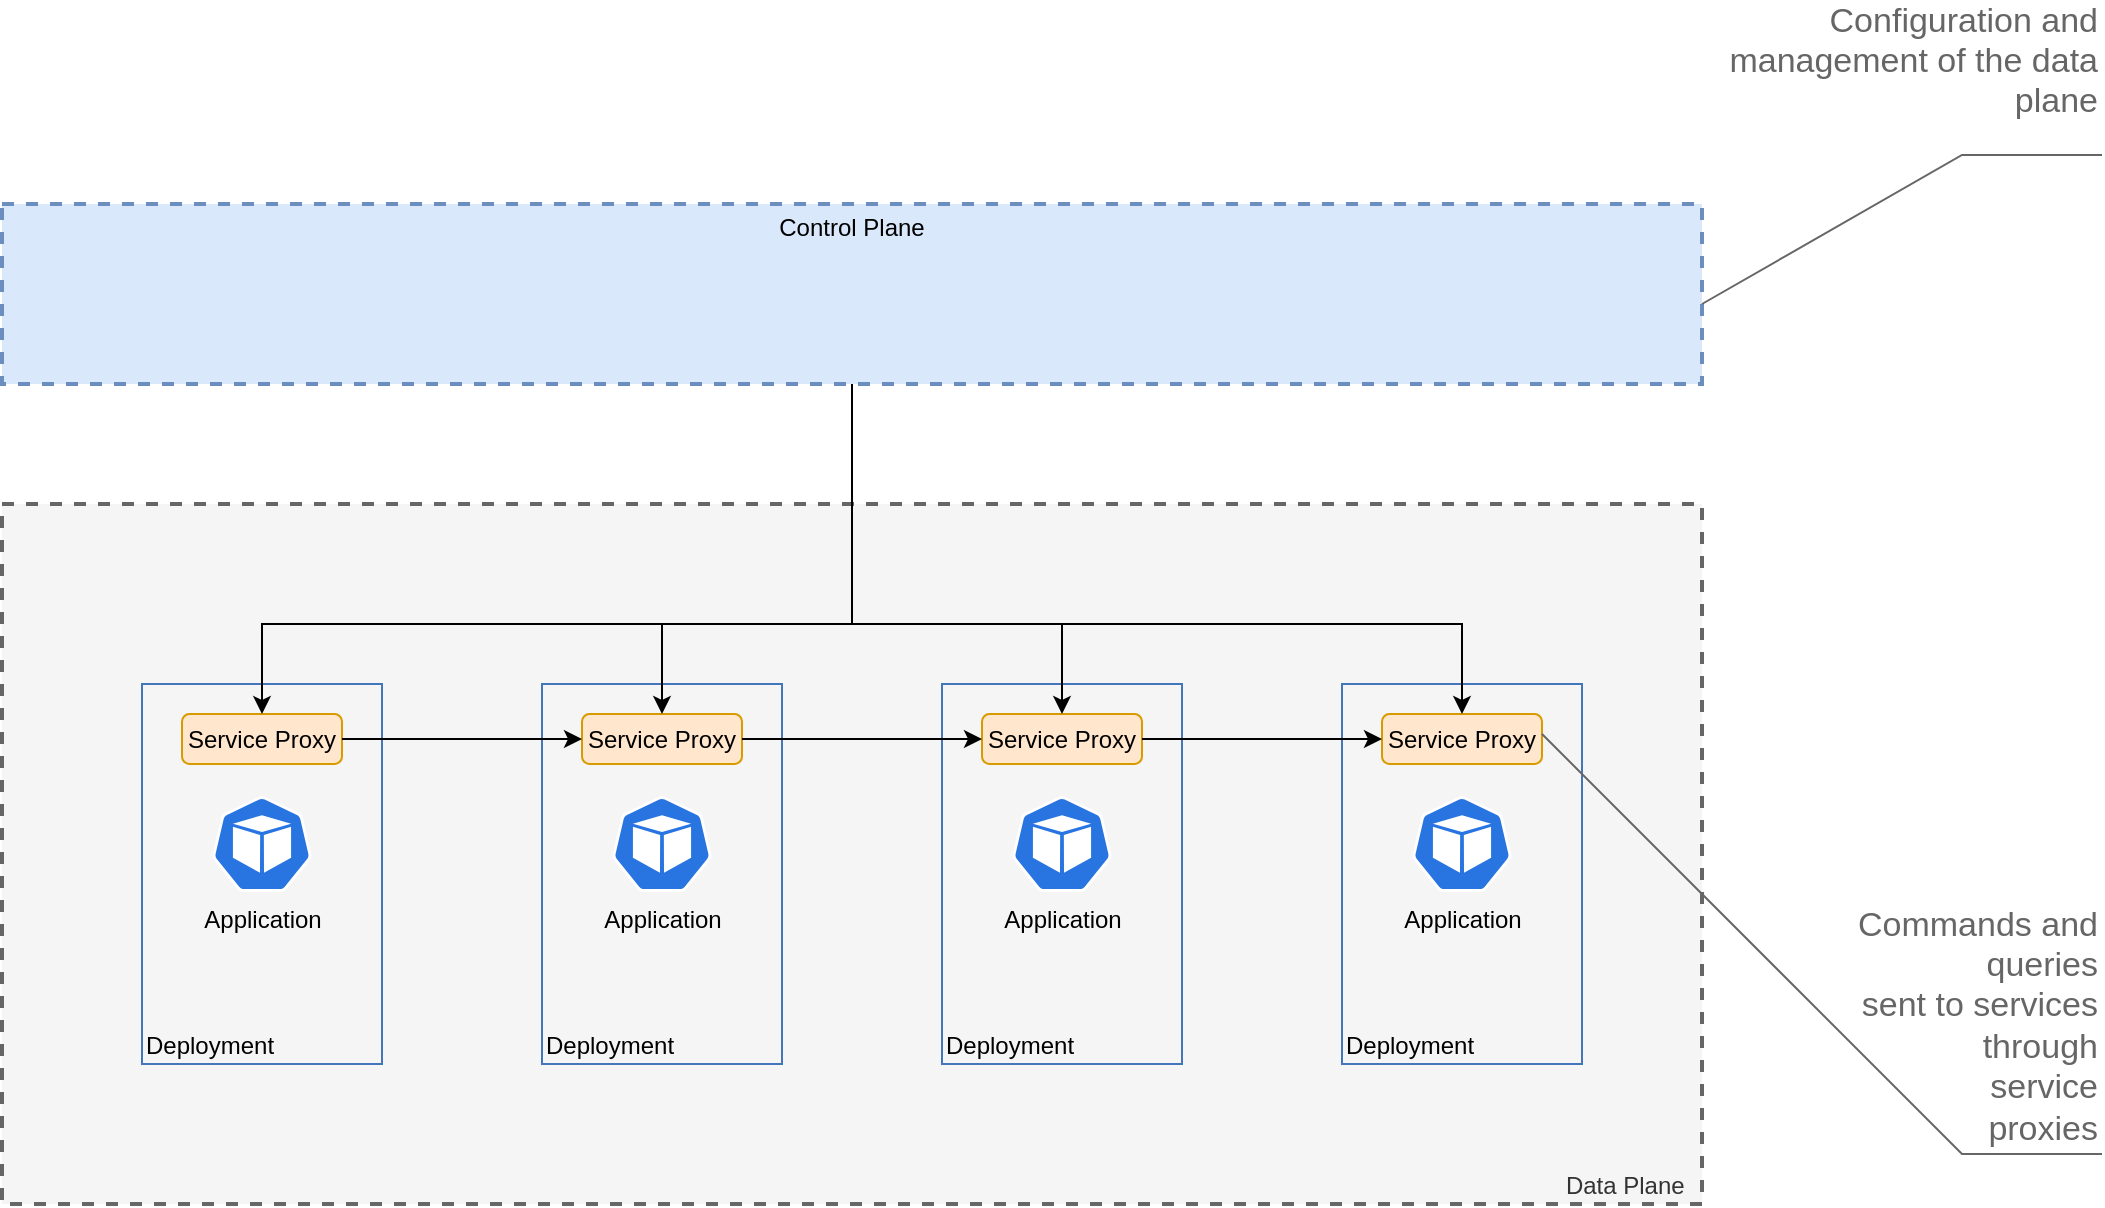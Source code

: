 <mxfile version="21.6.8" type="device" pages="3">
  <diagram name="service-mesh" id="lKekTSO7qNo47z_c9u0-">
    <mxGraphModel dx="2074" dy="1214" grid="1" gridSize="10" guides="1" tooltips="1" connect="1" arrows="1" fold="1" page="1" pageScale="1" pageWidth="1600" pageHeight="900" math="0" shadow="0">
      <root>
        <mxCell id="0" />
        <mxCell id="1" parent="0" />
        <mxCell id="V5ecV9tyhU_hMFTUtyuU-2" value="Data Plane&amp;nbsp;&amp;nbsp;" style="fontStyle=0;verticalAlign=bottom;align=right;spacingTop=-2;fillColor=#f5f5f5;rounded=0;whiteSpace=wrap;html=1;strokeWidth=2;dashed=1;container=1;collapsible=0;expand=0;recursiveResize=0;labelPosition=center;verticalLabelPosition=middle;strokeColor=#666666;fontColor=#333333;" parent="1" vertex="1">
          <mxGeometry x="250" y="360" width="850" height="350" as="geometry" />
        </mxCell>
        <mxCell id="V5ecV9tyhU_hMFTUtyuU-3" value="Deployment" style="fontStyle=0;verticalAlign=bottom;align=left;spacingTop=-2;fillColor=none;rounded=0;whiteSpace=wrap;html=1;strokeColor=#4376BB;strokeWidth=1;dashed=0;container=1;collapsible=0;expand=0;recursiveResize=0;" parent="V5ecV9tyhU_hMFTUtyuU-2" vertex="1">
          <mxGeometry x="70" y="90" width="120" height="190" as="geometry" />
        </mxCell>
        <mxCell id="V5ecV9tyhU_hMFTUtyuU-4" value="Service Proxy" style="rounded=1;whiteSpace=wrap;html=1;fillColor=#ffe6cc;strokeColor=#d79b00;" parent="V5ecV9tyhU_hMFTUtyuU-3" vertex="1">
          <mxGeometry x="20" y="15" width="80" height="25" as="geometry" />
        </mxCell>
        <mxCell id="V5ecV9tyhU_hMFTUtyuU-5" value="Application" style="sketch=0;html=1;dashed=0;whitespace=wrap;fillColor=#2875E2;strokeColor=#ffffff;points=[[0.005,0.63,0],[0.1,0.2,0],[0.9,0.2,0],[0.5,0,0],[0.995,0.63,0],[0.72,0.99,0],[0.5,1,0],[0.28,0.99,0]];verticalLabelPosition=bottom;align=center;verticalAlign=top;shape=mxgraph.kubernetes.icon;prIcon=pod" parent="V5ecV9tyhU_hMFTUtyuU-3" vertex="1">
          <mxGeometry x="35" y="56" width="50" height="48" as="geometry" />
        </mxCell>
        <mxCell id="V5ecV9tyhU_hMFTUtyuU-9" value="Deployment" style="fontStyle=0;verticalAlign=bottom;align=left;spacingTop=-2;fillColor=none;rounded=0;whiteSpace=wrap;html=1;strokeColor=#4376BB;strokeWidth=1;dashed=0;container=1;collapsible=0;expand=0;recursiveResize=0;" parent="V5ecV9tyhU_hMFTUtyuU-2" vertex="1">
          <mxGeometry x="270" y="90" width="120" height="190" as="geometry" />
        </mxCell>
        <mxCell id="V5ecV9tyhU_hMFTUtyuU-10" value="Service Proxy" style="rounded=1;whiteSpace=wrap;html=1;fillColor=#ffe6cc;strokeColor=#d79b00;" parent="V5ecV9tyhU_hMFTUtyuU-9" vertex="1">
          <mxGeometry x="20" y="15" width="80" height="25" as="geometry" />
        </mxCell>
        <mxCell id="V5ecV9tyhU_hMFTUtyuU-11" value="Application" style="sketch=0;html=1;dashed=0;whitespace=wrap;fillColor=#2875E2;strokeColor=#ffffff;points=[[0.005,0.63,0],[0.1,0.2,0],[0.9,0.2,0],[0.5,0,0],[0.995,0.63,0],[0.72,0.99,0],[0.5,1,0],[0.28,0.99,0]];verticalLabelPosition=bottom;align=center;verticalAlign=top;shape=mxgraph.kubernetes.icon;prIcon=pod" parent="V5ecV9tyhU_hMFTUtyuU-9" vertex="1">
          <mxGeometry x="35" y="56" width="50" height="48" as="geometry" />
        </mxCell>
        <mxCell id="V5ecV9tyhU_hMFTUtyuU-12" style="edgeStyle=orthogonalEdgeStyle;rounded=0;orthogonalLoop=1;jettySize=auto;html=1;exitX=1;exitY=0.5;exitDx=0;exitDy=0;" parent="V5ecV9tyhU_hMFTUtyuU-2" source="V5ecV9tyhU_hMFTUtyuU-4" target="V5ecV9tyhU_hMFTUtyuU-10" edge="1">
          <mxGeometry relative="1" as="geometry" />
        </mxCell>
        <mxCell id="V5ecV9tyhU_hMFTUtyuU-13" value="Deployment" style="fontStyle=0;verticalAlign=bottom;align=left;spacingTop=-2;fillColor=none;rounded=0;whiteSpace=wrap;html=1;strokeColor=#4376BB;strokeWidth=1;dashed=0;container=1;collapsible=0;expand=0;recursiveResize=0;" parent="V5ecV9tyhU_hMFTUtyuU-2" vertex="1">
          <mxGeometry x="470" y="90" width="120" height="190" as="geometry" />
        </mxCell>
        <mxCell id="V5ecV9tyhU_hMFTUtyuU-14" value="Service Proxy" style="rounded=1;whiteSpace=wrap;html=1;fillColor=#ffe6cc;strokeColor=#d79b00;" parent="V5ecV9tyhU_hMFTUtyuU-13" vertex="1">
          <mxGeometry x="20" y="15" width="80" height="25" as="geometry" />
        </mxCell>
        <mxCell id="V5ecV9tyhU_hMFTUtyuU-15" value="Application" style="sketch=0;html=1;dashed=0;whitespace=wrap;fillColor=#2875E2;strokeColor=#ffffff;points=[[0.005,0.63,0],[0.1,0.2,0],[0.9,0.2,0],[0.5,0,0],[0.995,0.63,0],[0.72,0.99,0],[0.5,1,0],[0.28,0.99,0]];verticalLabelPosition=bottom;align=center;verticalAlign=top;shape=mxgraph.kubernetes.icon;prIcon=pod" parent="V5ecV9tyhU_hMFTUtyuU-13" vertex="1">
          <mxGeometry x="35" y="56" width="50" height="48" as="geometry" />
        </mxCell>
        <mxCell id="V5ecV9tyhU_hMFTUtyuU-16" style="edgeStyle=orthogonalEdgeStyle;rounded=0;orthogonalLoop=1;jettySize=auto;html=1;exitX=1;exitY=0.5;exitDx=0;exitDy=0;entryX=0;entryY=0.5;entryDx=0;entryDy=0;" parent="V5ecV9tyhU_hMFTUtyuU-2" source="V5ecV9tyhU_hMFTUtyuU-10" target="V5ecV9tyhU_hMFTUtyuU-14" edge="1">
          <mxGeometry relative="1" as="geometry" />
        </mxCell>
        <mxCell id="V5ecV9tyhU_hMFTUtyuU-17" value="Deployment" style="fontStyle=0;verticalAlign=bottom;align=left;spacingTop=-2;fillColor=none;rounded=0;whiteSpace=wrap;html=1;strokeColor=#4376BB;strokeWidth=1;dashed=0;container=1;collapsible=0;expand=0;recursiveResize=0;" parent="V5ecV9tyhU_hMFTUtyuU-2" vertex="1">
          <mxGeometry x="670" y="90" width="120" height="190" as="geometry" />
        </mxCell>
        <mxCell id="V5ecV9tyhU_hMFTUtyuU-18" value="Service Proxy" style="rounded=1;whiteSpace=wrap;html=1;fillColor=#ffe6cc;strokeColor=#d79b00;" parent="V5ecV9tyhU_hMFTUtyuU-17" vertex="1">
          <mxGeometry x="20" y="15" width="80" height="25" as="geometry" />
        </mxCell>
        <mxCell id="V5ecV9tyhU_hMFTUtyuU-19" value="Application" style="sketch=0;html=1;dashed=0;whitespace=wrap;fillColor=#2875E2;strokeColor=#ffffff;points=[[0.005,0.63,0],[0.1,0.2,0],[0.9,0.2,0],[0.5,0,0],[0.995,0.63,0],[0.72,0.99,0],[0.5,1,0],[0.28,0.99,0]];verticalLabelPosition=bottom;align=center;verticalAlign=top;shape=mxgraph.kubernetes.icon;prIcon=pod" parent="V5ecV9tyhU_hMFTUtyuU-17" vertex="1">
          <mxGeometry x="35" y="56" width="50" height="48" as="geometry" />
        </mxCell>
        <mxCell id="V5ecV9tyhU_hMFTUtyuU-20" style="edgeStyle=orthogonalEdgeStyle;rounded=0;orthogonalLoop=1;jettySize=auto;html=1;exitX=1;exitY=0.5;exitDx=0;exitDy=0;" parent="V5ecV9tyhU_hMFTUtyuU-2" source="V5ecV9tyhU_hMFTUtyuU-14" target="V5ecV9tyhU_hMFTUtyuU-18" edge="1">
          <mxGeometry relative="1" as="geometry" />
        </mxCell>
        <mxCell id="V5ecV9tyhU_hMFTUtyuU-22" style="edgeStyle=orthogonalEdgeStyle;rounded=0;orthogonalLoop=1;jettySize=auto;html=1;entryX=0.5;entryY=0;entryDx=0;entryDy=0;" parent="1" source="V5ecV9tyhU_hMFTUtyuU-21" target="V5ecV9tyhU_hMFTUtyuU-4" edge="1">
          <mxGeometry relative="1" as="geometry">
            <Array as="points">
              <mxPoint x="675" y="420" />
              <mxPoint x="380" y="420" />
            </Array>
          </mxGeometry>
        </mxCell>
        <mxCell id="V5ecV9tyhU_hMFTUtyuU-23" style="edgeStyle=orthogonalEdgeStyle;rounded=0;orthogonalLoop=1;jettySize=auto;html=1;entryX=0.5;entryY=0;entryDx=0;entryDy=0;" parent="1" source="V5ecV9tyhU_hMFTUtyuU-21" target="V5ecV9tyhU_hMFTUtyuU-10" edge="1">
          <mxGeometry relative="1" as="geometry">
            <Array as="points">
              <mxPoint x="675" y="420" />
              <mxPoint x="580" y="420" />
            </Array>
          </mxGeometry>
        </mxCell>
        <mxCell id="V5ecV9tyhU_hMFTUtyuU-24" style="edgeStyle=orthogonalEdgeStyle;rounded=0;orthogonalLoop=1;jettySize=auto;html=1;entryX=0.5;entryY=0;entryDx=0;entryDy=0;" parent="1" source="V5ecV9tyhU_hMFTUtyuU-21" target="V5ecV9tyhU_hMFTUtyuU-14" edge="1">
          <mxGeometry relative="1" as="geometry">
            <Array as="points">
              <mxPoint x="675" y="420" />
              <mxPoint x="780" y="420" />
            </Array>
          </mxGeometry>
        </mxCell>
        <mxCell id="V5ecV9tyhU_hMFTUtyuU-25" style="edgeStyle=orthogonalEdgeStyle;rounded=0;orthogonalLoop=1;jettySize=auto;html=1;entryX=0.5;entryY=0;entryDx=0;entryDy=0;" parent="1" source="V5ecV9tyhU_hMFTUtyuU-21" target="V5ecV9tyhU_hMFTUtyuU-18" edge="1">
          <mxGeometry relative="1" as="geometry">
            <Array as="points">
              <mxPoint x="675" y="420" />
              <mxPoint x="980" y="420" />
            </Array>
          </mxGeometry>
        </mxCell>
        <mxCell id="V5ecV9tyhU_hMFTUtyuU-21" value="Control Plane" style="fontStyle=0;verticalAlign=top;align=center;spacingTop=-2;fillColor=#dae8fc;rounded=0;whiteSpace=wrap;html=1;strokeColor=#6c8ebf;strokeWidth=2;dashed=1;container=1;collapsible=0;expand=0;recursiveResize=0;" parent="1" vertex="1">
          <mxGeometry x="250" y="210" width="850" height="90" as="geometry" />
        </mxCell>
        <mxCell id="V5ecV9tyhU_hMFTUtyuU-30" value="Configuration and management of the data plane&lt;br&gt;&lt;br&gt;&lt;br&gt;&lt;br&gt;&lt;br&gt;&lt;br&gt;&lt;br&gt;&lt;br&gt;" style="strokeWidth=1;shadow=0;dashed=0;align=center;html=1;shape=mxgraph.mockup.text.callout;linkText=;textSize=17;textColor=#666666;callDir=NE;callStyle=line;fontSize=17;fontColor=#666666;align=right;verticalAlign=middle;strokeColor=#666666;whiteSpace=wrap;labelPosition=center;verticalLabelPosition=middle;" parent="1" vertex="1">
          <mxGeometry x="1100" y="160" width="200" height="100" as="geometry" />
        </mxCell>
        <mxCell id="V5ecV9tyhU_hMFTUtyuU-33" value="Commands and &lt;br&gt;queries &lt;br&gt;sent to services &lt;br&gt;through &lt;br&gt;service &lt;br&gt;proxies" style="strokeWidth=1;shadow=0;dashed=0;align=center;html=1;shape=mxgraph.mockup.text.callout;linkText=;textSize=17;textColor=#666666;callDir=SE;callStyle=line;fontSize=17;fontColor=#666666;align=right;verticalAlign=bottom;strokeColor=#666666;whiteSpace=wrap;" parent="1" vertex="1">
          <mxGeometry x="1020" y="475" width="280" height="210" as="geometry" />
        </mxCell>
      </root>
    </mxGraphModel>
  </diagram>
  <diagram name="istio" id="GkcMPwPqXXkYnjYy2TSv">
    <mxGraphModel dx="2074" dy="1214" grid="1" gridSize="10" guides="1" tooltips="1" connect="1" arrows="1" fold="1" page="1" pageScale="1" pageWidth="1600" pageHeight="900" math="0" shadow="0">
      <root>
        <mxCell id="-_p3C9zOZhp6_IxSW4rM-0" />
        <mxCell id="-_p3C9zOZhp6_IxSW4rM-1" parent="-_p3C9zOZhp6_IxSW4rM-0" />
        <mxCell id="thOq6WOlugTJagQ4YU4N-8" value="Kubernetes" style="fontStyle=0;verticalAlign=top;align=center;spacingTop=-2;fillColor=none;rounded=0;whiteSpace=wrap;html=1;strokeColor=#4376BB;strokeWidth=1;dashed=0;container=1;collapsible=0;expand=0;recursiveResize=0;" parent="-_p3C9zOZhp6_IxSW4rM-1" vertex="1">
          <mxGeometry x="170" y="150" width="1080" height="610" as="geometry" />
        </mxCell>
        <mxCell id="EC-obcND7KR-jf8-Z3XB-11" value="Enables to &lt;br&gt;configure service &lt;br&gt;proxies &lt;br&gt;&amp;nbsp; dynamically" style="strokeWidth=1;shadow=0;dashed=0;align=center;html=1;shape=mxgraph.mockup.text.callout;linkText=;textSize=17;textColor=#666666;callDir=SE;callStyle=line;fontSize=17;fontColor=#666666;align=right;verticalAlign=bottom;strokeColor=#666666;whiteSpace=wrap;spacingLeft=0;spacingTop=1;spacingRight=-6;" parent="thOq6WOlugTJagQ4YU4N-8" vertex="1">
          <mxGeometry x="950" y="140" width="340" height="100" as="geometry" />
        </mxCell>
        <mxCell id="-_p3C9zOZhp6_IxSW4rM-2" value="Data Plane&amp;nbsp;&amp;nbsp;" style="fontStyle=0;verticalAlign=bottom;align=right;spacingTop=-2;fillColor=#f5f5f5;rounded=0;whiteSpace=wrap;html=1;strokeWidth=2;dashed=1;container=1;collapsible=0;expand=0;recursiveResize=0;labelPosition=center;verticalLabelPosition=middle;strokeColor=#666666;fontColor=#333333;" parent="thOq6WOlugTJagQ4YU4N-8" vertex="1">
          <mxGeometry x="160" y="190" width="850" height="350" as="geometry" />
        </mxCell>
        <mxCell id="-_p3C9zOZhp6_IxSW4rM-3" value="Deployment" style="fontStyle=0;verticalAlign=bottom;align=left;spacingTop=-2;fillColor=none;rounded=0;whiteSpace=wrap;html=1;strokeColor=#4376BB;strokeWidth=1;dashed=0;container=1;collapsible=0;expand=0;recursiveResize=0;" parent="-_p3C9zOZhp6_IxSW4rM-2" vertex="1">
          <mxGeometry x="70" y="90" width="120" height="190" as="geometry" />
        </mxCell>
        <mxCell id="-_p3C9zOZhp6_IxSW4rM-4" value="" style="rounded=1;whiteSpace=wrap;html=1;fillColor=#ffe6cc;strokeColor=#d79b00;" parent="-_p3C9zOZhp6_IxSW4rM-3" vertex="1">
          <mxGeometry x="10" y="15" width="100" height="35" as="geometry" />
        </mxCell>
        <mxCell id="-_p3C9zOZhp6_IxSW4rM-5" value="Application" style="sketch=0;html=1;dashed=0;whitespace=wrap;fillColor=#2875E2;strokeColor=#ffffff;points=[[0.005,0.63,0],[0.1,0.2,0],[0.9,0.2,0],[0.5,0,0],[0.995,0.63,0],[0.72,0.99,0],[0.5,1,0],[0.28,0.99,0]];verticalLabelPosition=bottom;align=center;verticalAlign=top;shape=mxgraph.kubernetes.icon;prIcon=pod" parent="-_p3C9zOZhp6_IxSW4rM-3" vertex="1">
          <mxGeometry x="35" y="80" width="50" height="48" as="geometry" />
        </mxCell>
        <mxCell id="thOq6WOlugTJagQ4YU4N-9" style="edgeStyle=orthogonalEdgeStyle;rounded=0;orthogonalLoop=1;jettySize=auto;html=1;exitX=0.5;exitY=1;exitDx=0;exitDy=0;entryX=0.5;entryY=0;entryDx=0;entryDy=0;entryPerimeter=0;startArrow=classic;startFill=1;" parent="-_p3C9zOZhp6_IxSW4rM-3" source="EdU7lLu_OT2y-gdl0RWG-0" target="-_p3C9zOZhp6_IxSW4rM-5" edge="1">
          <mxGeometry relative="1" as="geometry" />
        </mxCell>
        <mxCell id="EdU7lLu_OT2y-gdl0RWG-0" value="" style="shape=image;verticalLabelPosition=bottom;labelBackgroundColor=default;verticalAlign=top;aspect=fixed;imageAspect=0;image=https://raw.githubusercontent.com/envoyproxy/artwork/main/PNG/Envoy_Logo_Final_PANTONE.png;" parent="-_p3C9zOZhp6_IxSW4rM-3" vertex="1">
          <mxGeometry x="15.22" y="18" width="89.55" height="30" as="geometry" />
        </mxCell>
        <mxCell id="EdU7lLu_OT2y-gdl0RWG-4" value="Deployment" style="fontStyle=0;verticalAlign=bottom;align=left;spacingTop=-2;fillColor=none;rounded=0;whiteSpace=wrap;html=1;strokeColor=#4376BB;strokeWidth=1;dashed=0;container=1;collapsible=0;expand=0;recursiveResize=0;" parent="-_p3C9zOZhp6_IxSW4rM-2" vertex="1">
          <mxGeometry x="270" y="90" width="120" height="190" as="geometry" />
        </mxCell>
        <mxCell id="EdU7lLu_OT2y-gdl0RWG-5" value="" style="rounded=1;whiteSpace=wrap;html=1;fillColor=#ffe6cc;strokeColor=#d79b00;" parent="EdU7lLu_OT2y-gdl0RWG-4" vertex="1">
          <mxGeometry x="10" y="15" width="100" height="35" as="geometry" />
        </mxCell>
        <mxCell id="thOq6WOlugTJagQ4YU4N-10" style="edgeStyle=orthogonalEdgeStyle;rounded=0;orthogonalLoop=1;jettySize=auto;html=1;exitX=0.5;exitY=0;exitDx=0;exitDy=0;exitPerimeter=0;entryX=0.5;entryY=1;entryDx=0;entryDy=0;startArrow=classic;startFill=1;" parent="EdU7lLu_OT2y-gdl0RWG-4" source="EdU7lLu_OT2y-gdl0RWG-6" target="EdU7lLu_OT2y-gdl0RWG-7" edge="1">
          <mxGeometry relative="1" as="geometry" />
        </mxCell>
        <mxCell id="EdU7lLu_OT2y-gdl0RWG-6" value="Application" style="sketch=0;html=1;dashed=0;whitespace=wrap;fillColor=#2875E2;strokeColor=#ffffff;points=[[0.005,0.63,0],[0.1,0.2,0],[0.9,0.2,0],[0.5,0,0],[0.995,0.63,0],[0.72,0.99,0],[0.5,1,0],[0.28,0.99,0]];verticalLabelPosition=bottom;align=center;verticalAlign=top;shape=mxgraph.kubernetes.icon;prIcon=pod" parent="EdU7lLu_OT2y-gdl0RWG-4" vertex="1">
          <mxGeometry x="35" y="80" width="50" height="48" as="geometry" />
        </mxCell>
        <mxCell id="EdU7lLu_OT2y-gdl0RWG-7" value="" style="shape=image;verticalLabelPosition=bottom;labelBackgroundColor=default;verticalAlign=top;aspect=fixed;imageAspect=0;image=https://raw.githubusercontent.com/envoyproxy/artwork/main/PNG/Envoy_Logo_Final_PANTONE.png;" parent="EdU7lLu_OT2y-gdl0RWG-4" vertex="1">
          <mxGeometry x="15.22" y="18" width="89.55" height="30" as="geometry" />
        </mxCell>
        <mxCell id="EdU7lLu_OT2y-gdl0RWG-8" value="Deployment" style="fontStyle=0;verticalAlign=bottom;align=left;spacingTop=-2;fillColor=none;rounded=0;whiteSpace=wrap;html=1;strokeColor=#4376BB;strokeWidth=1;dashed=0;container=1;collapsible=0;expand=0;recursiveResize=0;" parent="-_p3C9zOZhp6_IxSW4rM-2" vertex="1">
          <mxGeometry x="470" y="90" width="120" height="190" as="geometry" />
        </mxCell>
        <mxCell id="EdU7lLu_OT2y-gdl0RWG-9" value="" style="rounded=1;whiteSpace=wrap;html=1;fillColor=#ffe6cc;strokeColor=#d79b00;" parent="EdU7lLu_OT2y-gdl0RWG-8" vertex="1">
          <mxGeometry x="10" y="15" width="100" height="35" as="geometry" />
        </mxCell>
        <mxCell id="thOq6WOlugTJagQ4YU4N-11" style="edgeStyle=orthogonalEdgeStyle;rounded=0;orthogonalLoop=1;jettySize=auto;html=1;entryX=0.5;entryY=1;entryDx=0;entryDy=0;startArrow=classic;startFill=1;" parent="EdU7lLu_OT2y-gdl0RWG-8" source="EdU7lLu_OT2y-gdl0RWG-10" target="EdU7lLu_OT2y-gdl0RWG-11" edge="1">
          <mxGeometry relative="1" as="geometry" />
        </mxCell>
        <mxCell id="EdU7lLu_OT2y-gdl0RWG-10" value="Application" style="sketch=0;html=1;dashed=0;whitespace=wrap;fillColor=#2875E2;strokeColor=#ffffff;points=[[0.005,0.63,0],[0.1,0.2,0],[0.9,0.2,0],[0.5,0,0],[0.995,0.63,0],[0.72,0.99,0],[0.5,1,0],[0.28,0.99,0]];verticalLabelPosition=bottom;align=center;verticalAlign=top;shape=mxgraph.kubernetes.icon;prIcon=pod" parent="EdU7lLu_OT2y-gdl0RWG-8" vertex="1">
          <mxGeometry x="35" y="80" width="50" height="48" as="geometry" />
        </mxCell>
        <mxCell id="EdU7lLu_OT2y-gdl0RWG-11" value="" style="shape=image;verticalLabelPosition=bottom;labelBackgroundColor=default;verticalAlign=top;aspect=fixed;imageAspect=0;image=https://raw.githubusercontent.com/envoyproxy/artwork/main/PNG/Envoy_Logo_Final_PANTONE.png;" parent="EdU7lLu_OT2y-gdl0RWG-8" vertex="1">
          <mxGeometry x="15.22" y="18" width="89.55" height="30" as="geometry" />
        </mxCell>
        <mxCell id="EdU7lLu_OT2y-gdl0RWG-12" value="Deployment" style="fontStyle=0;verticalAlign=bottom;align=left;spacingTop=-2;fillColor=none;rounded=0;whiteSpace=wrap;html=1;strokeColor=#4376BB;strokeWidth=1;dashed=0;container=1;collapsible=0;expand=0;recursiveResize=0;" parent="-_p3C9zOZhp6_IxSW4rM-2" vertex="1">
          <mxGeometry x="670" y="90" width="120" height="190" as="geometry" />
        </mxCell>
        <mxCell id="EdU7lLu_OT2y-gdl0RWG-13" value="" style="rounded=1;whiteSpace=wrap;html=1;fillColor=#ffe6cc;strokeColor=#d79b00;" parent="EdU7lLu_OT2y-gdl0RWG-12" vertex="1">
          <mxGeometry x="10" y="15" width="100" height="35" as="geometry" />
        </mxCell>
        <mxCell id="thOq6WOlugTJagQ4YU4N-12" style="edgeStyle=orthogonalEdgeStyle;rounded=0;orthogonalLoop=1;jettySize=auto;html=1;entryX=0.5;entryY=1;entryDx=0;entryDy=0;startArrow=classic;startFill=1;" parent="EdU7lLu_OT2y-gdl0RWG-12" source="EdU7lLu_OT2y-gdl0RWG-14" target="EdU7lLu_OT2y-gdl0RWG-15" edge="1">
          <mxGeometry relative="1" as="geometry" />
        </mxCell>
        <mxCell id="EdU7lLu_OT2y-gdl0RWG-14" value="Application" style="sketch=0;html=1;dashed=0;whitespace=wrap;fillColor=#2875E2;strokeColor=#ffffff;points=[[0.005,0.63,0],[0.1,0.2,0],[0.9,0.2,0],[0.5,0,0],[0.995,0.63,0],[0.72,0.99,0],[0.5,1,0],[0.28,0.99,0]];verticalLabelPosition=bottom;align=center;verticalAlign=top;shape=mxgraph.kubernetes.icon;prIcon=pod" parent="EdU7lLu_OT2y-gdl0RWG-12" vertex="1">
          <mxGeometry x="35" y="80" width="50" height="48" as="geometry" />
        </mxCell>
        <mxCell id="EdU7lLu_OT2y-gdl0RWG-15" value="" style="shape=image;verticalLabelPosition=bottom;labelBackgroundColor=default;verticalAlign=top;aspect=fixed;imageAspect=0;image=https://raw.githubusercontent.com/envoyproxy/artwork/main/PNG/Envoy_Logo_Final_PANTONE.png;" parent="EdU7lLu_OT2y-gdl0RWG-12" vertex="1">
          <mxGeometry x="15.22" y="18" width="89.55" height="30" as="geometry" />
        </mxCell>
        <mxCell id="EdU7lLu_OT2y-gdl0RWG-18" style="edgeStyle=orthogonalEdgeStyle;rounded=0;orthogonalLoop=1;jettySize=auto;html=1;exitX=1;exitY=0.5;exitDx=0;exitDy=0;entryX=0;entryY=0.5;entryDx=0;entryDy=0;" parent="-_p3C9zOZhp6_IxSW4rM-2" source="-_p3C9zOZhp6_IxSW4rM-4" target="EdU7lLu_OT2y-gdl0RWG-5" edge="1">
          <mxGeometry relative="1" as="geometry" />
        </mxCell>
        <mxCell id="thOq6WOlugTJagQ4YU4N-0" value="HTTP, gRPC, &lt;br&gt;TCP" style="edgeLabel;html=1;align=center;verticalAlign=top;resizable=0;points=[];labelPosition=center;verticalLabelPosition=bottom;labelBackgroundColor=none;" parent="EdU7lLu_OT2y-gdl0RWG-18" vertex="1" connectable="0">
          <mxGeometry x="-0.1" y="2" relative="1" as="geometry">
            <mxPoint x="2" y="1" as="offset" />
          </mxGeometry>
        </mxCell>
        <mxCell id="EdU7lLu_OT2y-gdl0RWG-19" style="edgeStyle=orthogonalEdgeStyle;rounded=0;orthogonalLoop=1;jettySize=auto;html=1;exitX=1;exitY=0.5;exitDx=0;exitDy=0;entryX=0;entryY=0.5;entryDx=0;entryDy=0;" parent="-_p3C9zOZhp6_IxSW4rM-2" source="EdU7lLu_OT2y-gdl0RWG-5" target="EdU7lLu_OT2y-gdl0RWG-9" edge="1">
          <mxGeometry relative="1" as="geometry" />
        </mxCell>
        <mxCell id="EdU7lLu_OT2y-gdl0RWG-20" style="edgeStyle=orthogonalEdgeStyle;rounded=0;orthogonalLoop=1;jettySize=auto;html=1;exitX=1;exitY=0.5;exitDx=0;exitDy=0;entryX=0;entryY=0.5;entryDx=0;entryDy=0;" parent="-_p3C9zOZhp6_IxSW4rM-2" source="EdU7lLu_OT2y-gdl0RWG-9" target="EdU7lLu_OT2y-gdl0RWG-13" edge="1">
          <mxGeometry relative="1" as="geometry" />
        </mxCell>
        <mxCell id="thOq6WOlugTJagQ4YU4N-2" value="mTLS" style="sketch=0;pointerEvents=1;shadow=0;dashed=0;html=1;strokeColor=none;labelPosition=center;verticalLabelPosition=top;verticalAlign=bottom;outlineConnect=0;align=center;shape=mxgraph.office.security.lock_protected;fillColor=#2072B8;" parent="-_p3C9zOZhp6_IxSW4rM-2" vertex="1">
          <mxGeometry x="218" y="92" width="20" height="26" as="geometry" />
        </mxCell>
        <mxCell id="thOq6WOlugTJagQ4YU4N-3" value="HTTP, gRPC, &lt;br&gt;TCP" style="edgeLabel;html=1;align=center;verticalAlign=top;resizable=0;points=[];labelPosition=center;verticalLabelPosition=bottom;labelBackgroundColor=none;" parent="-_p3C9zOZhp6_IxSW4rM-2" vertex="1" connectable="0">
          <mxGeometry x="428" y="121.5" as="geometry" />
        </mxCell>
        <mxCell id="thOq6WOlugTJagQ4YU4N-4" value="mTLS" style="sketch=0;pointerEvents=1;shadow=0;dashed=0;html=1;strokeColor=none;labelPosition=center;verticalLabelPosition=top;verticalAlign=bottom;outlineConnect=0;align=center;shape=mxgraph.office.security.lock_protected;fillColor=#2072B8;" parent="-_p3C9zOZhp6_IxSW4rM-2" vertex="1">
          <mxGeometry x="419" y="92" width="20" height="26" as="geometry" />
        </mxCell>
        <mxCell id="thOq6WOlugTJagQ4YU4N-5" value="HTTP, gRPC, &lt;br&gt;TCP" style="edgeLabel;html=1;align=center;verticalAlign=top;resizable=0;points=[];labelPosition=center;verticalLabelPosition=bottom;labelBackgroundColor=none;" parent="-_p3C9zOZhp6_IxSW4rM-2" vertex="1" connectable="0">
          <mxGeometry x="630" y="121.5" as="geometry" />
        </mxCell>
        <mxCell id="thOq6WOlugTJagQ4YU4N-6" value="mTLS" style="sketch=0;pointerEvents=1;shadow=0;dashed=0;html=1;strokeColor=none;labelPosition=center;verticalLabelPosition=top;verticalAlign=bottom;outlineConnect=0;align=center;shape=mxgraph.office.security.lock_protected;fillColor=#2072B8;" parent="-_p3C9zOZhp6_IxSW4rM-2" vertex="1">
          <mxGeometry x="621" y="92" width="20" height="26" as="geometry" />
        </mxCell>
        <mxCell id="-_p3C9zOZhp6_IxSW4rM-18" style="edgeStyle=orthogonalEdgeStyle;rounded=0;orthogonalLoop=1;jettySize=auto;html=1;entryX=0.5;entryY=0;entryDx=0;entryDy=0;dashed=1;dashPattern=1 1;fillColor=#6a00ff;strokeColor=#3700CC;" parent="thOq6WOlugTJagQ4YU4N-8" source="-_p3C9zOZhp6_IxSW4rM-22" target="-_p3C9zOZhp6_IxSW4rM-4" edge="1">
          <mxGeometry relative="1" as="geometry">
            <Array as="points">
              <mxPoint x="585" y="250" />
              <mxPoint x="290" y="250" />
            </Array>
          </mxGeometry>
        </mxCell>
        <mxCell id="-_p3C9zOZhp6_IxSW4rM-19" style="edgeStyle=orthogonalEdgeStyle;rounded=0;orthogonalLoop=1;jettySize=auto;html=1;entryX=0.5;entryY=0;entryDx=0;entryDy=0;dashed=1;dashPattern=1 1;fillColor=#6a00ff;strokeColor=#3700CC;" parent="thOq6WOlugTJagQ4YU4N-8" source="-_p3C9zOZhp6_IxSW4rM-22" target="EdU7lLu_OT2y-gdl0RWG-7" edge="1">
          <mxGeometry relative="1" as="geometry">
            <mxPoint x="490" y="295" as="targetPoint" />
            <Array as="points">
              <mxPoint x="585" y="250" />
              <mxPoint x="490" y="250" />
            </Array>
          </mxGeometry>
        </mxCell>
        <mxCell id="-_p3C9zOZhp6_IxSW4rM-20" style="edgeStyle=orthogonalEdgeStyle;rounded=0;orthogonalLoop=1;jettySize=auto;html=1;entryX=0.5;entryY=0;entryDx=0;entryDy=0;dashed=1;dashPattern=1 1;fillColor=#6a00ff;strokeColor=#3700CC;" parent="thOq6WOlugTJagQ4YU4N-8" source="-_p3C9zOZhp6_IxSW4rM-22" target="EdU7lLu_OT2y-gdl0RWG-11" edge="1">
          <mxGeometry relative="1" as="geometry">
            <mxPoint x="690" y="295" as="targetPoint" />
            <Array as="points">
              <mxPoint x="585" y="250" />
              <mxPoint x="690" y="250" />
            </Array>
          </mxGeometry>
        </mxCell>
        <mxCell id="-_p3C9zOZhp6_IxSW4rM-21" style="edgeStyle=orthogonalEdgeStyle;rounded=0;orthogonalLoop=1;jettySize=auto;html=1;entryX=0.5;entryY=0;entryDx=0;entryDy=0;dashed=1;dashPattern=1 1;fillColor=#6a00ff;strokeColor=#3700CC;" parent="thOq6WOlugTJagQ4YU4N-8" source="-_p3C9zOZhp6_IxSW4rM-22" target="EdU7lLu_OT2y-gdl0RWG-15" edge="1">
          <mxGeometry relative="1" as="geometry">
            <mxPoint x="890" y="295" as="targetPoint" />
            <Array as="points">
              <mxPoint x="585" y="250" />
              <mxPoint x="890" y="250" />
            </Array>
          </mxGeometry>
        </mxCell>
        <mxCell id="-_p3C9zOZhp6_IxSW4rM-22" value="Control Plane" style="fontStyle=0;verticalAlign=top;align=center;spacingTop=-2;fillColor=#dae8fc;rounded=0;whiteSpace=wrap;html=1;strokeColor=#6c8ebf;strokeWidth=2;dashed=1;container=1;collapsible=0;expand=0;recursiveResize=0;" parent="thOq6WOlugTJagQ4YU4N-8" vertex="1">
          <mxGeometry x="160" y="40" width="850" height="90" as="geometry" />
        </mxCell>
        <mxCell id="EdU7lLu_OT2y-gdl0RWG-39" value="" style="group" parent="-_p3C9zOZhp6_IxSW4rM-22" vertex="1" connectable="0">
          <mxGeometry x="55" y="22" width="740" height="144" as="geometry" />
        </mxCell>
        <mxCell id="EdU7lLu_OT2y-gdl0RWG-38" value="" style="group;fillColor=#f5f5f5;strokeColor=#666666;fontColor=#333333;container=0;" parent="EdU7lLu_OT2y-gdl0RWG-39" vertex="1" connectable="0">
          <mxGeometry width="740" height="58" as="geometry" />
        </mxCell>
        <mxCell id="EdU7lLu_OT2y-gdl0RWG-28" value="" style="rounded=1;whiteSpace=wrap;html=1;fillColor=#fff2cc;strokeColor=#d6b656;" parent="EdU7lLu_OT2y-gdl0RWG-39" vertex="1">
          <mxGeometry width="740" height="58" as="geometry" />
        </mxCell>
        <mxCell id="EdU7lLu_OT2y-gdl0RWG-29" value="Pilot" style="rounded=0;whiteSpace=wrap;html=1;" parent="EdU7lLu_OT2y-gdl0RWG-39" vertex="1">
          <mxGeometry x="200" y="16.5" width="120" height="25" as="geometry" />
        </mxCell>
        <mxCell id="EdU7lLu_OT2y-gdl0RWG-30" value="Citadel" style="rounded=0;whiteSpace=wrap;html=1;" parent="EdU7lLu_OT2y-gdl0RWG-39" vertex="1">
          <mxGeometry x="340" y="16.5" width="120" height="25" as="geometry" />
        </mxCell>
        <mxCell id="EdU7lLu_OT2y-gdl0RWG-35" value="Galley" style="rounded=0;whiteSpace=wrap;html=1;" parent="EdU7lLu_OT2y-gdl0RWG-39" vertex="1">
          <mxGeometry x="490" y="16.5" width="120" height="25" as="geometry" />
        </mxCell>
        <mxCell id="EdU7lLu_OT2y-gdl0RWG-37" value="istiod" style="shape=image;verticalLabelPosition=middle;labelBackgroundColor=none;verticalAlign=middle;aspect=fixed;imageAspect=0;image=https://raw.githubusercontent.com/cncf/artwork/master/projects/istio/icon/color/istio-icon-color.png;labelPosition=right;align=left;" parent="EdU7lLu_OT2y-gdl0RWG-39" vertex="1">
          <mxGeometry x="20" y="4" width="50" height="50" as="geometry" />
        </mxCell>
        <mxCell id="EC-obcND7KR-jf8-Z3XB-0" value="xDS API" style="rounded=1;whiteSpace=wrap;html=1;fillColor=#0050ef;fontColor=#ffffff;strokeColor=#001DBC;" parent="EdU7lLu_OT2y-gdl0RWG-39" vertex="1">
          <mxGeometry y="60" width="740" height="26" as="geometry" />
        </mxCell>
        <mxCell id="-_p3C9zOZhp6_IxSW4rM-23" value="Configuration and management of the data plane&lt;br&gt;&lt;br&gt;&lt;br&gt;&lt;br&gt;&lt;br&gt;&lt;br&gt;&lt;br&gt;&lt;br&gt;" style="strokeWidth=1;shadow=0;dashed=0;align=center;html=1;shape=mxgraph.mockup.text.callout;linkText=;textSize=17;textColor=#666666;callDir=NE;callStyle=line;fontSize=17;fontColor=#666666;align=right;verticalAlign=middle;strokeColor=#666666;whiteSpace=wrap;labelPosition=center;verticalLabelPosition=middle;" parent="thOq6WOlugTJagQ4YU4N-8" vertex="1">
          <mxGeometry x="1010" y="-10" width="200" height="100" as="geometry" />
        </mxCell>
        <mxCell id="-_p3C9zOZhp6_IxSW4rM-24" value="Commands and &lt;br&gt;queries &lt;br&gt;sent to services &lt;br&gt;through &lt;br&gt;service &lt;br&gt;proxies" style="strokeWidth=1;shadow=0;dashed=0;align=center;html=1;shape=mxgraph.mockup.text.callout;linkText=;textSize=17;textColor=#666666;callDir=SE;callStyle=line;fontSize=17;fontColor=#666666;align=right;verticalAlign=bottom;strokeColor=#666666;whiteSpace=wrap;" parent="thOq6WOlugTJagQ4YU4N-8" vertex="1">
          <mxGeometry x="933" y="330" width="280" height="210" as="geometry" />
        </mxCell>
        <mxCell id="EdU7lLu_OT2y-gdl0RWG-22" value="" style="endArrow=classic;html=1;rounded=0;entryX=0;entryY=0.5;entryDx=0;entryDy=0;" parent="thOq6WOlugTJagQ4YU4N-8" source="thOq6WOlugTJagQ4YU4N-22" target="-_p3C9zOZhp6_IxSW4rM-4" edge="1">
          <mxGeometry width="50" height="50" relative="1" as="geometry">
            <mxPoint x="-160" y="313" as="sourcePoint" />
            <mxPoint x="730" y="420" as="targetPoint" />
          </mxGeometry>
        </mxCell>
        <mxCell id="EdU7lLu_OT2y-gdl0RWG-26" value="" style="endArrow=classic;html=1;rounded=0;exitX=1;exitY=0.5;exitDx=0;exitDy=0;" parent="thOq6WOlugTJagQ4YU4N-8" source="thOq6WOlugTJagQ4YU4N-25" edge="1">
          <mxGeometry width="50" height="50" relative="1" as="geometry">
            <mxPoint x="1140" y="310" as="sourcePoint" />
            <mxPoint x="1290" y="313" as="targetPoint" />
          </mxGeometry>
        </mxCell>
        <mxCell id="EdU7lLu_OT2y-gdl0RWG-27" value="Egress Traffic" style="edgeLabel;html=1;align=center;verticalAlign=middle;resizable=0;points=[];" parent="EdU7lLu_OT2y-gdl0RWG-26" vertex="1" connectable="0">
          <mxGeometry x="0.538" relative="1" as="geometry">
            <mxPoint x="-30" as="offset" />
          </mxGeometry>
        </mxCell>
        <mxCell id="EC-obcND7KR-jf8-Z3XB-2" style="edgeStyle=orthogonalEdgeStyle;rounded=0;orthogonalLoop=1;jettySize=auto;html=1;entryX=0;entryY=0.5;entryDx=0;entryDy=0;" parent="thOq6WOlugTJagQ4YU4N-8" source="EC-obcND7KR-jf8-Z3XB-1" target="EdU7lLu_OT2y-gdl0RWG-28" edge="1">
          <mxGeometry relative="1" as="geometry" />
        </mxCell>
        <mxCell id="EC-obcND7KR-jf8-Z3XB-4" style="edgeStyle=orthogonalEdgeStyle;rounded=0;orthogonalLoop=1;jettySize=auto;html=1;entryX=0.5;entryY=0;entryDx=0;entryDy=0;entryPerimeter=0;exitX=0.5;exitY=1;exitDx=0;exitDy=0;exitPerimeter=0;" parent="thOq6WOlugTJagQ4YU4N-8" source="EC-obcND7KR-jf8-Z3XB-6" target="EC-obcND7KR-jf8-Z3XB-1" edge="1">
          <mxGeometry relative="1" as="geometry">
            <mxPoint x="65" y="-27" as="sourcePoint" />
          </mxGeometry>
        </mxCell>
        <mxCell id="EC-obcND7KR-jf8-Z3XB-6" value="kubectl" style="sketch=0;points=[[0,0,0],[0.25,0,0],[0.5,0,0],[0.75,0,0],[1,0,0],[0,1,0],[0.25,1,0],[0.5,1,0],[0.75,1,0],[1,1,0],[0,0.25,0],[0,0.5,0],[0,0.75,0],[1,0.25,0],[1,0.5,0],[1,0.75,0]];outlineConnect=0;fontColor=#232F3E;gradientColor=#4D72F3;gradientDirection=north;fillColor=#3334B9;strokeColor=#ffffff;dashed=0;verticalLabelPosition=bottom;verticalAlign=top;align=center;html=1;fontSize=12;fontStyle=0;aspect=fixed;shape=mxgraph.aws4.resourceIcon;resIcon=mxgraph.aws4.command_line_interface;labelBackgroundColor=default;" parent="thOq6WOlugTJagQ4YU4N-8" vertex="1">
          <mxGeometry x="26" y="-110" width="78" height="78" as="geometry" />
        </mxCell>
        <mxCell id="EC-obcND7KR-jf8-Z3XB-10" style="edgeStyle=orthogonalEdgeStyle;rounded=0;orthogonalLoop=1;jettySize=auto;html=1;exitX=0;exitY=0.5;exitDx=0;exitDy=0;exitPerimeter=0;" parent="thOq6WOlugTJagQ4YU4N-8" source="EC-obcND7KR-jf8-Z3XB-7" target="EC-obcND7KR-jf8-Z3XB-6" edge="1">
          <mxGeometry relative="1" as="geometry" />
        </mxCell>
        <mxCell id="EC-obcND7KR-jf8-Z3XB-7" value="Configuration Resource" style="verticalLabelPosition=bottom;html=1;verticalAlign=top;align=center;strokeColor=none;fillColor=#00BEF2;shape=mxgraph.azure.cloud_services_configuration_file;pointerEvents=1;" parent="thOq6WOlugTJagQ4YU4N-8" vertex="1">
          <mxGeometry x="176" y="-96" width="47.5" height="50" as="geometry" />
        </mxCell>
        <mxCell id="thOq6WOlugTJagQ4YU4N-13" style="edgeStyle=orthogonalEdgeStyle;rounded=0;orthogonalLoop=1;jettySize=auto;html=1;exitX=0.5;exitY=0;exitDx=0;exitDy=0;exitPerimeter=0;entryX=0.5;entryY=1;entryDx=0;entryDy=0;entryPerimeter=0;" parent="thOq6WOlugTJagQ4YU4N-8" source="thOq6WOlugTJagQ4YU4N-7" target="EC-obcND7KR-jf8-Z3XB-1" edge="1">
          <mxGeometry relative="1" as="geometry" />
        </mxCell>
        <mxCell id="EC-obcND7KR-jf8-Z3XB-9" style="edgeStyle=orthogonalEdgeStyle;rounded=0;orthogonalLoop=1;jettySize=auto;html=1;entryX=1;entryY=0.5;entryDx=0;entryDy=0;entryPerimeter=0;" parent="thOq6WOlugTJagQ4YU4N-8" source="EC-obcND7KR-jf8-Z3XB-8" target="EC-obcND7KR-jf8-Z3XB-7" edge="1">
          <mxGeometry relative="1" as="geometry" />
        </mxCell>
        <mxCell id="EC-obcND7KR-jf8-Z3XB-8" value="Operator" style="sketch=0;aspect=fixed;pointerEvents=1;shadow=0;dashed=0;html=1;strokeColor=none;labelPosition=center;verticalLabelPosition=bottom;verticalAlign=top;align=center;fillColor=#00188D;shape=mxgraph.azure.user" parent="thOq6WOlugTJagQ4YU4N-8" vertex="1">
          <mxGeometry x="286" y="-96" width="47" height="50" as="geometry" />
        </mxCell>
        <mxCell id="thOq6WOlugTJagQ4YU4N-15" style="edgeStyle=orthogonalEdgeStyle;rounded=0;orthogonalLoop=1;jettySize=auto;html=1;entryX=0.5;entryY=1;entryDx=0;entryDy=0;" parent="thOq6WOlugTJagQ4YU4N-8" source="thOq6WOlugTJagQ4YU4N-7" target="EdU7lLu_OT2y-gdl0RWG-4" edge="1">
          <mxGeometry relative="1" as="geometry" />
        </mxCell>
        <mxCell id="thOq6WOlugTJagQ4YU4N-16" style="edgeStyle=orthogonalEdgeStyle;rounded=0;orthogonalLoop=1;jettySize=auto;html=1;entryX=0.5;entryY=1;entryDx=0;entryDy=0;" parent="thOq6WOlugTJagQ4YU4N-8" source="thOq6WOlugTJagQ4YU4N-7" target="EdU7lLu_OT2y-gdl0RWG-8" edge="1">
          <mxGeometry relative="1" as="geometry" />
        </mxCell>
        <mxCell id="thOq6WOlugTJagQ4YU4N-17" style="edgeStyle=orthogonalEdgeStyle;rounded=0;orthogonalLoop=1;jettySize=auto;html=1;entryX=0.5;entryY=1;entryDx=0;entryDy=0;" parent="thOq6WOlugTJagQ4YU4N-8" source="thOq6WOlugTJagQ4YU4N-7" target="EdU7lLu_OT2y-gdl0RWG-12" edge="1">
          <mxGeometry relative="1" as="geometry" />
        </mxCell>
        <mxCell id="thOq6WOlugTJagQ4YU4N-18" style="edgeStyle=orthogonalEdgeStyle;rounded=0;orthogonalLoop=1;jettySize=auto;html=1;entryX=0.5;entryY=1;entryDx=0;entryDy=0;" parent="thOq6WOlugTJagQ4YU4N-8" source="thOq6WOlugTJagQ4YU4N-7" target="-_p3C9zOZhp6_IxSW4rM-3" edge="1">
          <mxGeometry relative="1" as="geometry" />
        </mxCell>
        <mxCell id="thOq6WOlugTJagQ4YU4N-7" value="kubelet" style="sketch=0;html=1;dashed=0;whitespace=wrap;fillColor=#2875E2;strokeColor=#ffffff;points=[[0.005,0.63,0],[0.1,0.2,0],[0.9,0.2,0],[0.5,0,0],[0.995,0.63,0],[0.72,0.99,0],[0.5,1,0],[0.28,0.99,0]];verticalLabelPosition=bottom;align=center;verticalAlign=top;shape=mxgraph.kubernetes.icon;prIcon=kubelet" parent="thOq6WOlugTJagQ4YU4N-8" vertex="1">
          <mxGeometry x="40" y="540" width="50" height="48" as="geometry" />
        </mxCell>
        <mxCell id="EC-obcND7KR-jf8-Z3XB-1" value="Kubernetes API" style="sketch=0;html=1;dashed=0;whitespace=wrap;fillColor=#2875E2;strokeColor=#ffffff;points=[[0.005,0.63,0],[0.1,0.2,0],[0.9,0.2,0],[0.5,0,0],[0.995,0.63,0],[0.72,0.99,0],[0.5,1,0],[0.28,0.99,0]];verticalLabelPosition=bottom;align=center;verticalAlign=top;shape=mxgraph.kubernetes.icon;prIcon=api;labelBackgroundColor=#FFFFFF;labelBorderColor=none;spacingBottom=0;spacingTop=10;" parent="thOq6WOlugTJagQ4YU4N-8" vertex="1">
          <mxGeometry x="40" y="67" width="50" height="48" as="geometry" />
        </mxCell>
        <mxCell id="thOq6WOlugTJagQ4YU4N-23" value="" style="endArrow=classic;html=1;rounded=0;entryX=0;entryY=0.5;entryDx=0;entryDy=0;" parent="thOq6WOlugTJagQ4YU4N-8" target="thOq6WOlugTJagQ4YU4N-22" edge="1">
          <mxGeometry width="50" height="50" relative="1" as="geometry">
            <mxPoint x="-110" y="313" as="sourcePoint" />
            <mxPoint x="410" y="463" as="targetPoint" />
          </mxGeometry>
        </mxCell>
        <mxCell id="thOq6WOlugTJagQ4YU4N-24" value="Ingress Traffic" style="edgeLabel;html=1;align=center;verticalAlign=middle;resizable=0;points=[];" parent="thOq6WOlugTJagQ4YU4N-23" vertex="1" connectable="0">
          <mxGeometry x="-0.678" y="1" relative="1" as="geometry">
            <mxPoint x="9" as="offset" />
          </mxGeometry>
        </mxCell>
        <mxCell id="thOq6WOlugTJagQ4YU4N-22" value="Ingress Gateway" style="image;aspect=fixed;html=1;points=[];align=center;fontSize=12;image=img/lib/azure2/networking/Local_Network_Gateways.svg;labelBackgroundColor=default;" parent="thOq6WOlugTJagQ4YU4N-8" vertex="1">
          <mxGeometry x="127" y="279" width="68" height="68" as="geometry" />
        </mxCell>
        <mxCell id="thOq6WOlugTJagQ4YU4N-26" value="" style="endArrow=classic;html=1;rounded=0;exitX=1;exitY=0.5;exitDx=0;exitDy=0;" parent="thOq6WOlugTJagQ4YU4N-8" source="EdU7lLu_OT2y-gdl0RWG-13" target="thOq6WOlugTJagQ4YU4N-25" edge="1">
          <mxGeometry width="50" height="50" relative="1" as="geometry">
            <mxPoint x="1110" y="463" as="sourcePoint" />
            <mxPoint x="1400" y="463" as="targetPoint" />
          </mxGeometry>
        </mxCell>
        <mxCell id="thOq6WOlugTJagQ4YU4N-25" value="Egress Gateway" style="image;aspect=fixed;html=1;points=[];align=center;fontSize=12;image=img/lib/azure2/networking/Local_Network_Gateways.svg;labelBackgroundColor=default;" parent="thOq6WOlugTJagQ4YU4N-8" vertex="1">
          <mxGeometry x="1047" y="277.5" width="68" height="68" as="geometry" />
        </mxCell>
      </root>
    </mxGraphModel>
  </diagram>
  <diagram name="mapapp" id="x3V_i-le-kquUFvAG-30">
    <mxGraphModel dx="1975" dy="1156" grid="1" gridSize="10" guides="1" tooltips="1" connect="1" arrows="1" fold="1" page="1" pageScale="1" pageWidth="1600" pageHeight="900" math="0" shadow="0">
      <root>
        <mxCell id="duiRE5pj9vI8mUWAZ0w4-0" />
        <mxCell id="duiRE5pj9vI8mUWAZ0w4-1" parent="duiRE5pj9vI8mUWAZ0w4-0" />
        <mxCell id="duiRE5pj9vI8mUWAZ0w4-2" value="Kubernetes" style="fontStyle=0;verticalAlign=top;align=center;spacingTop=-2;fillColor=none;rounded=0;whiteSpace=wrap;html=1;strokeColor=#4376BB;strokeWidth=1;dashed=0;container=1;collapsible=0;expand=0;recursiveResize=0;" vertex="1" parent="duiRE5pj9vI8mUWAZ0w4-1">
          <mxGeometry x="280" y="150" width="1410" height="1130" as="geometry" />
        </mxCell>
        <mxCell id="duiRE5pj9vI8mUWAZ0w4-4" value="Data Plane&amp;nbsp;&amp;nbsp;" style="fontStyle=0;verticalAlign=bottom;align=right;spacingTop=-2;fillColor=#f5f5f5;rounded=0;whiteSpace=wrap;html=1;strokeWidth=2;dashed=1;container=1;collapsible=0;expand=0;recursiveResize=0;labelPosition=center;verticalLabelPosition=middle;strokeColor=#666666;fontColor=#333333;" vertex="1" parent="duiRE5pj9vI8mUWAZ0w4-2">
          <mxGeometry x="160" y="190" width="1200" height="870" as="geometry" />
        </mxCell>
        <mxCell id="duiRE5pj9vI8mUWAZ0w4-5" value="Deployment" style="fontStyle=0;verticalAlign=bottom;align=left;spacingTop=-2;fillColor=none;rounded=0;whiteSpace=wrap;html=1;strokeColor=#4376BB;strokeWidth=1;dashed=0;container=1;collapsible=0;expand=0;recursiveResize=0;" vertex="1" parent="duiRE5pj9vI8mUWAZ0w4-4">
          <mxGeometry x="70" y="338" width="120" height="190" as="geometry" />
        </mxCell>
        <mxCell id="duiRE5pj9vI8mUWAZ0w4-6" value="" style="rounded=1;whiteSpace=wrap;html=1;fillColor=#ffe6cc;strokeColor=#d79b00;" vertex="1" parent="duiRE5pj9vI8mUWAZ0w4-5">
          <mxGeometry x="10" y="15" width="100" height="35" as="geometry" />
        </mxCell>
        <mxCell id="duiRE5pj9vI8mUWAZ0w4-7" value="ui" style="sketch=0;html=1;dashed=0;whitespace=wrap;fillColor=#2875E2;strokeColor=#ffffff;points=[[0.005,0.63,0],[0.1,0.2,0],[0.9,0.2,0],[0.5,0,0],[0.995,0.63,0],[0.72,0.99,0],[0.5,1,0],[0.28,0.99,0]];verticalLabelPosition=bottom;align=center;verticalAlign=top;shape=mxgraph.kubernetes.icon;prIcon=pod" vertex="1" parent="duiRE5pj9vI8mUWAZ0w4-5">
          <mxGeometry x="35" y="80" width="50" height="48" as="geometry" />
        </mxCell>
        <mxCell id="duiRE5pj9vI8mUWAZ0w4-8" style="edgeStyle=orthogonalEdgeStyle;rounded=0;orthogonalLoop=1;jettySize=auto;html=1;exitX=0.5;exitY=1;exitDx=0;exitDy=0;entryX=0.5;entryY=0;entryDx=0;entryDy=0;entryPerimeter=0;startArrow=classic;startFill=1;" edge="1" parent="duiRE5pj9vI8mUWAZ0w4-5" source="duiRE5pj9vI8mUWAZ0w4-9" target="duiRE5pj9vI8mUWAZ0w4-7">
          <mxGeometry relative="1" as="geometry" />
        </mxCell>
        <mxCell id="duiRE5pj9vI8mUWAZ0w4-9" value="" style="shape=image;verticalLabelPosition=bottom;labelBackgroundColor=default;verticalAlign=top;aspect=fixed;imageAspect=0;image=https://raw.githubusercontent.com/envoyproxy/artwork/main/PNG/Envoy_Logo_Final_PANTONE.png;" vertex="1" parent="duiRE5pj9vI8mUWAZ0w4-5">
          <mxGeometry x="15.22" y="18" width="89.55" height="30" as="geometry" />
        </mxCell>
        <mxCell id="duiRE5pj9vI8mUWAZ0w4-10" value="Deployment" style="fontStyle=0;verticalAlign=bottom;align=left;spacingTop=-2;fillColor=none;rounded=0;whiteSpace=wrap;html=1;strokeColor=#4376BB;strokeWidth=1;dashed=0;container=1;collapsible=0;expand=0;recursiveResize=0;" vertex="1" parent="duiRE5pj9vI8mUWAZ0w4-4">
          <mxGeometry x="249" y="653" width="120" height="190" as="geometry" />
        </mxCell>
        <mxCell id="duiRE5pj9vI8mUWAZ0w4-11" value="" style="rounded=1;whiteSpace=wrap;html=1;fillColor=#ffe6cc;strokeColor=#d79b00;" vertex="1" parent="duiRE5pj9vI8mUWAZ0w4-10">
          <mxGeometry x="10" y="15" width="100" height="35" as="geometry" />
        </mxCell>
        <mxCell id="duiRE5pj9vI8mUWAZ0w4-12" style="edgeStyle=orthogonalEdgeStyle;rounded=0;orthogonalLoop=1;jettySize=auto;html=1;exitX=0.5;exitY=0;exitDx=0;exitDy=0;exitPerimeter=0;entryX=0.5;entryY=1;entryDx=0;entryDy=0;startArrow=classic;startFill=1;" edge="1" parent="duiRE5pj9vI8mUWAZ0w4-10" source="duiRE5pj9vI8mUWAZ0w4-13" target="duiRE5pj9vI8mUWAZ0w4-14">
          <mxGeometry relative="1" as="geometry" />
        </mxCell>
        <mxCell id="duiRE5pj9vI8mUWAZ0w4-13" value="married" style="sketch=0;html=1;dashed=0;whitespace=wrap;fillColor=#2875E2;strokeColor=#ffffff;points=[[0.005,0.63,0],[0.1,0.2,0],[0.9,0.2,0],[0.5,0,0],[0.995,0.63,0],[0.72,0.99,0],[0.5,1,0],[0.28,0.99,0]];verticalLabelPosition=bottom;align=center;verticalAlign=top;shape=mxgraph.kubernetes.icon;prIcon=pod" vertex="1" parent="duiRE5pj9vI8mUWAZ0w4-10">
          <mxGeometry x="35" y="80" width="50" height="48" as="geometry" />
        </mxCell>
        <mxCell id="duiRE5pj9vI8mUWAZ0w4-14" value="" style="shape=image;verticalLabelPosition=bottom;labelBackgroundColor=default;verticalAlign=top;aspect=fixed;imageAspect=0;image=https://raw.githubusercontent.com/envoyproxy/artwork/main/PNG/Envoy_Logo_Final_PANTONE.png;" vertex="1" parent="duiRE5pj9vI8mUWAZ0w4-10">
          <mxGeometry x="15.22" y="18" width="89.55" height="30" as="geometry" />
        </mxCell>
        <mxCell id="duiRE5pj9vI8mUWAZ0w4-15" value="Deployment" style="fontStyle=0;verticalAlign=bottom;align=left;spacingTop=-2;fillColor=none;rounded=0;whiteSpace=wrap;html=1;strokeColor=#4376BB;strokeWidth=1;dashed=0;container=1;collapsible=0;expand=0;recursiveResize=0;" vertex="1" parent="duiRE5pj9vI8mUWAZ0w4-4">
          <mxGeometry x="810" y="338" width="120" height="190" as="geometry" />
        </mxCell>
        <mxCell id="duiRE5pj9vI8mUWAZ0w4-16" value="" style="rounded=1;whiteSpace=wrap;html=1;fillColor=#ffe6cc;strokeColor=#d79b00;" vertex="1" parent="duiRE5pj9vI8mUWAZ0w4-15">
          <mxGeometry x="10" y="15" width="100" height="35" as="geometry" />
        </mxCell>
        <mxCell id="duiRE5pj9vI8mUWAZ0w4-17" style="edgeStyle=orthogonalEdgeStyle;rounded=0;orthogonalLoop=1;jettySize=auto;html=1;entryX=0.5;entryY=1;entryDx=0;entryDy=0;startArrow=classic;startFill=1;" edge="1" parent="duiRE5pj9vI8mUWAZ0w4-15" source="duiRE5pj9vI8mUWAZ0w4-18" target="duiRE5pj9vI8mUWAZ0w4-19">
          <mxGeometry relative="1" as="geometry" />
        </mxCell>
        <mxCell id="duiRE5pj9vI8mUWAZ0w4-18" value="location" style="sketch=0;html=1;dashed=0;whitespace=wrap;fillColor=#2875E2;strokeColor=#ffffff;points=[[0.005,0.63,0],[0.1,0.2,0],[0.9,0.2,0],[0.5,0,0],[0.995,0.63,0],[0.72,0.99,0],[0.5,1,0],[0.28,0.99,0]];verticalLabelPosition=bottom;align=center;verticalAlign=top;shape=mxgraph.kubernetes.icon;prIcon=pod" vertex="1" parent="duiRE5pj9vI8mUWAZ0w4-15">
          <mxGeometry x="35" y="80" width="50" height="48" as="geometry" />
        </mxCell>
        <mxCell id="duiRE5pj9vI8mUWAZ0w4-19" value="" style="shape=image;verticalLabelPosition=bottom;labelBackgroundColor=default;verticalAlign=top;aspect=fixed;imageAspect=0;image=https://raw.githubusercontent.com/envoyproxy/artwork/main/PNG/Envoy_Logo_Final_PANTONE.png;" vertex="1" parent="duiRE5pj9vI8mUWAZ0w4-15">
          <mxGeometry x="15.22" y="18" width="89.55" height="30" as="geometry" />
        </mxCell>
        <mxCell id="duiRE5pj9vI8mUWAZ0w4-20" value="Deployment" style="fontStyle=0;verticalAlign=bottom;align=left;spacingTop=-2;fillColor=none;rounded=0;whiteSpace=wrap;html=1;strokeColor=#4376BB;strokeWidth=1;dashed=0;container=1;collapsible=0;expand=0;recursiveResize=0;" vertex="1" parent="duiRE5pj9vI8mUWAZ0w4-4">
          <mxGeometry x="600" y="653" width="120" height="190" as="geometry" />
        </mxCell>
        <mxCell id="duiRE5pj9vI8mUWAZ0w4-21" value="" style="rounded=1;whiteSpace=wrap;html=1;fillColor=#ffe6cc;strokeColor=#d79b00;" vertex="1" parent="duiRE5pj9vI8mUWAZ0w4-20">
          <mxGeometry x="10" y="15" width="100" height="35" as="geometry" />
        </mxCell>
        <mxCell id="duiRE5pj9vI8mUWAZ0w4-22" style="edgeStyle=orthogonalEdgeStyle;rounded=0;orthogonalLoop=1;jettySize=auto;html=1;entryX=0.5;entryY=1;entryDx=0;entryDy=0;startArrow=classic;startFill=1;" edge="1" parent="duiRE5pj9vI8mUWAZ0w4-20" source="duiRE5pj9vI8mUWAZ0w4-23" target="duiRE5pj9vI8mUWAZ0w4-24">
          <mxGeometry relative="1" as="geometry" />
        </mxCell>
        <mxCell id="duiRE5pj9vI8mUWAZ0w4-23" value="population" style="sketch=0;html=1;dashed=0;whitespace=wrap;fillColor=#2875E2;strokeColor=#ffffff;points=[[0.005,0.63,0],[0.1,0.2,0],[0.9,0.2,0],[0.5,0,0],[0.995,0.63,0],[0.72,0.99,0],[0.5,1,0],[0.28,0.99,0]];verticalLabelPosition=bottom;align=center;verticalAlign=top;shape=mxgraph.kubernetes.icon;prIcon=pod" vertex="1" parent="duiRE5pj9vI8mUWAZ0w4-20">
          <mxGeometry x="35" y="80" width="50" height="48" as="geometry" />
        </mxCell>
        <mxCell id="duiRE5pj9vI8mUWAZ0w4-24" value="" style="shape=image;verticalLabelPosition=bottom;labelBackgroundColor=default;verticalAlign=top;aspect=fixed;imageAspect=0;image=https://raw.githubusercontent.com/envoyproxy/artwork/main/PNG/Envoy_Logo_Final_PANTONE.png;" vertex="1" parent="duiRE5pj9vI8mUWAZ0w4-20">
          <mxGeometry x="15.22" y="18" width="89.55" height="30" as="geometry" />
        </mxCell>
        <mxCell id="-mbEIgI_DdtJZ_zWVfjH-28" value="Deployment" style="fontStyle=0;verticalAlign=bottom;align=left;spacingTop=-2;fillColor=none;rounded=0;whiteSpace=wrap;html=1;strokeColor=#4376BB;strokeWidth=1;dashed=0;container=1;collapsible=0;expand=0;recursiveResize=0;" vertex="1" parent="duiRE5pj9vI8mUWAZ0w4-4">
          <mxGeometry x="249" y="138" width="120" height="190" as="geometry" />
        </mxCell>
        <mxCell id="-mbEIgI_DdtJZ_zWVfjH-29" value="" style="rounded=1;whiteSpace=wrap;html=1;fillColor=#ffe6cc;strokeColor=#d79b00;" vertex="1" parent="-mbEIgI_DdtJZ_zWVfjH-28">
          <mxGeometry x="10" y="15" width="100" height="35" as="geometry" />
        </mxCell>
        <mxCell id="-mbEIgI_DdtJZ_zWVfjH-30" style="edgeStyle=orthogonalEdgeStyle;rounded=0;orthogonalLoop=1;jettySize=auto;html=1;exitX=0.5;exitY=0;exitDx=0;exitDy=0;exitPerimeter=0;entryX=0.5;entryY=1;entryDx=0;entryDy=0;startArrow=classic;startFill=1;" edge="1" parent="-mbEIgI_DdtJZ_zWVfjH-28" source="-mbEIgI_DdtJZ_zWVfjH-31" target="-mbEIgI_DdtJZ_zWVfjH-32">
          <mxGeometry relative="1" as="geometry" />
        </mxCell>
        <mxCell id="-mbEIgI_DdtJZ_zWVfjH-31" value="fertility" style="sketch=0;html=1;dashed=0;whitespace=wrap;fillColor=#2875E2;strokeColor=#ffffff;points=[[0.005,0.63,0],[0.1,0.2,0],[0.9,0.2,0],[0.5,0,0],[0.995,0.63,0],[0.72,0.99,0],[0.5,1,0],[0.28,0.99,0]];verticalLabelPosition=bottom;align=center;verticalAlign=top;shape=mxgraph.kubernetes.icon;prIcon=pod" vertex="1" parent="-mbEIgI_DdtJZ_zWVfjH-28">
          <mxGeometry x="35" y="80" width="50" height="48" as="geometry" />
        </mxCell>
        <mxCell id="-mbEIgI_DdtJZ_zWVfjH-32" value="" style="shape=image;verticalLabelPosition=bottom;labelBackgroundColor=default;verticalAlign=top;aspect=fixed;imageAspect=0;image=https://raw.githubusercontent.com/envoyproxy/artwork/main/PNG/Envoy_Logo_Final_PANTONE.png;" vertex="1" parent="-mbEIgI_DdtJZ_zWVfjH-28">
          <mxGeometry x="15.22" y="18" width="89.55" height="30" as="geometry" />
        </mxCell>
        <mxCell id="-mbEIgI_DdtJZ_zWVfjH-33" value="Deployment" style="fontStyle=0;verticalAlign=bottom;align=left;spacingTop=-2;fillColor=none;rounded=0;whiteSpace=wrap;html=1;strokeColor=#4376BB;strokeWidth=1;dashed=0;container=1;collapsible=0;expand=0;recursiveResize=0;" vertex="1" parent="duiRE5pj9vI8mUWAZ0w4-4">
          <mxGeometry x="430" y="138" width="120" height="190" as="geometry" />
        </mxCell>
        <mxCell id="-mbEIgI_DdtJZ_zWVfjH-34" value="" style="rounded=1;whiteSpace=wrap;html=1;fillColor=#ffe6cc;strokeColor=#d79b00;" vertex="1" parent="-mbEIgI_DdtJZ_zWVfjH-33">
          <mxGeometry x="10" y="15" width="100" height="35" as="geometry" />
        </mxCell>
        <mxCell id="-mbEIgI_DdtJZ_zWVfjH-35" style="edgeStyle=orthogonalEdgeStyle;rounded=0;orthogonalLoop=1;jettySize=auto;html=1;entryX=0.5;entryY=1;entryDx=0;entryDy=0;startArrow=classic;startFill=1;" edge="1" parent="-mbEIgI_DdtJZ_zWVfjH-33" source="-mbEIgI_DdtJZ_zWVfjH-36" target="-mbEIgI_DdtJZ_zWVfjH-37">
          <mxGeometry relative="1" as="geometry" />
        </mxCell>
        <mxCell id="-mbEIgI_DdtJZ_zWVfjH-36" value="lifexp" style="sketch=0;html=1;dashed=0;whitespace=wrap;fillColor=#2875E2;strokeColor=#ffffff;points=[[0.005,0.63,0],[0.1,0.2,0],[0.9,0.2,0],[0.5,0,0],[0.995,0.63,0],[0.72,0.99,0],[0.5,1,0],[0.28,0.99,0]];verticalLabelPosition=bottom;align=center;verticalAlign=top;shape=mxgraph.kubernetes.icon;prIcon=pod" vertex="1" parent="-mbEIgI_DdtJZ_zWVfjH-33">
          <mxGeometry x="35" y="80" width="50" height="48" as="geometry" />
        </mxCell>
        <mxCell id="-mbEIgI_DdtJZ_zWVfjH-37" value="" style="shape=image;verticalLabelPosition=bottom;labelBackgroundColor=default;verticalAlign=top;aspect=fixed;imageAspect=0;image=https://raw.githubusercontent.com/envoyproxy/artwork/main/PNG/Envoy_Logo_Final_PANTONE.png;" vertex="1" parent="-mbEIgI_DdtJZ_zWVfjH-33">
          <mxGeometry x="15.22" y="18" width="89.55" height="30" as="geometry" />
        </mxCell>
        <mxCell id="-mbEIgI_DdtJZ_zWVfjH-38" value="Deployment" style="fontStyle=0;verticalAlign=bottom;align=left;spacingTop=-2;fillColor=none;rounded=0;whiteSpace=wrap;html=1;strokeColor=#4376BB;strokeWidth=1;dashed=0;container=1;collapsible=0;expand=0;recursiveResize=0;" vertex="1" parent="duiRE5pj9vI8mUWAZ0w4-4">
          <mxGeometry x="600" y="138" width="120" height="190" as="geometry" />
        </mxCell>
        <mxCell id="-mbEIgI_DdtJZ_zWVfjH-39" value="" style="rounded=1;whiteSpace=wrap;html=1;fillColor=#ffe6cc;strokeColor=#d79b00;" vertex="1" parent="-mbEIgI_DdtJZ_zWVfjH-38">
          <mxGeometry x="10" y="15" width="100" height="35" as="geometry" />
        </mxCell>
        <mxCell id="-mbEIgI_DdtJZ_zWVfjH-40" style="edgeStyle=orthogonalEdgeStyle;rounded=0;orthogonalLoop=1;jettySize=auto;html=1;entryX=0.5;entryY=1;entryDx=0;entryDy=0;startArrow=classic;startFill=1;" edge="1" parent="-mbEIgI_DdtJZ_zWVfjH-38" source="-mbEIgI_DdtJZ_zWVfjH-41" target="-mbEIgI_DdtJZ_zWVfjH-42">
          <mxGeometry relative="1" as="geometry" />
        </mxCell>
        <mxCell id="-mbEIgI_DdtJZ_zWVfjH-41" value="cacheloc" style="sketch=0;html=1;dashed=0;whitespace=wrap;fillColor=#2875E2;strokeColor=#ffffff;points=[[0.005,0.63,0],[0.1,0.2,0],[0.9,0.2,0],[0.5,0,0],[0.995,0.63,0],[0.72,0.99,0],[0.5,1,0],[0.28,0.99,0]];verticalLabelPosition=bottom;align=center;verticalAlign=top;shape=mxgraph.kubernetes.icon;prIcon=pod" vertex="1" parent="-mbEIgI_DdtJZ_zWVfjH-38">
          <mxGeometry x="35" y="80" width="50" height="48" as="geometry" />
        </mxCell>
        <mxCell id="-mbEIgI_DdtJZ_zWVfjH-42" value="" style="shape=image;verticalLabelPosition=bottom;labelBackgroundColor=default;verticalAlign=top;aspect=fixed;imageAspect=0;image=https://raw.githubusercontent.com/envoyproxy/artwork/main/PNG/Envoy_Logo_Final_PANTONE.png;" vertex="1" parent="-mbEIgI_DdtJZ_zWVfjH-38">
          <mxGeometry x="15.22" y="18" width="89.55" height="30" as="geometry" />
        </mxCell>
        <mxCell id="-mbEIgI_DdtJZ_zWVfjH-61" style="edgeStyle=orthogonalEdgeStyle;rounded=0;orthogonalLoop=1;jettySize=auto;html=1;exitX=1;exitY=0.25;exitDx=0;exitDy=0;entryX=0.5;entryY=0;entryDx=0;entryDy=0;fillColor=#e3c800;strokeColor=#B09500;" edge="1" parent="duiRE5pj9vI8mUWAZ0w4-4" source="-mbEIgI_DdtJZ_zWVfjH-57" target="-mbEIgI_DdtJZ_zWVfjH-29">
          <mxGeometry relative="1" as="geometry" />
        </mxCell>
        <mxCell id="-mbEIgI_DdtJZ_zWVfjH-62" style="edgeStyle=orthogonalEdgeStyle;rounded=0;orthogonalLoop=1;jettySize=auto;html=1;exitX=1;exitY=0.5;exitDx=0;exitDy=0;entryX=0.5;entryY=0;entryDx=0;entryDy=0;fillColor=#e3c800;strokeColor=#B09500;" edge="1" parent="duiRE5pj9vI8mUWAZ0w4-4" source="-mbEIgI_DdtJZ_zWVfjH-57" target="-mbEIgI_DdtJZ_zWVfjH-34">
          <mxGeometry relative="1" as="geometry" />
        </mxCell>
        <mxCell id="-mbEIgI_DdtJZ_zWVfjH-63" style="edgeStyle=orthogonalEdgeStyle;rounded=0;orthogonalLoop=1;jettySize=auto;html=1;exitX=1;exitY=0.75;exitDx=0;exitDy=0;entryX=0.5;entryY=0;entryDx=0;entryDy=0;fillColor=#e3c800;strokeColor=#B09500;" edge="1" parent="duiRE5pj9vI8mUWAZ0w4-4" source="-mbEIgI_DdtJZ_zWVfjH-57" target="-mbEIgI_DdtJZ_zWVfjH-39">
          <mxGeometry relative="1" as="geometry" />
        </mxCell>
        <mxCell id="-mbEIgI_DdtJZ_zWVfjH-57" value="Istio Ingress Gateway" style="rounded=1;whiteSpace=wrap;html=1;rotation=-90;fillColor=#fff2cc;strokeColor=#d6b656;gradientColor=#ffd966;" vertex="1" parent="duiRE5pj9vI8mUWAZ0w4-4">
          <mxGeometry x="-150" y="341" width="300" height="60" as="geometry" />
        </mxCell>
        <mxCell id="-mbEIgI_DdtJZ_zWVfjH-64" value="Istio Egress Gateway" style="rounded=1;whiteSpace=wrap;html=1;rotation=-90;fillColor=#dae8fc;strokeColor=#6c8ebf;gradientColor=#7ea6e0;" vertex="1" parent="duiRE5pj9vI8mUWAZ0w4-4">
          <mxGeometry x="1050" y="341" width="300" height="60" as="geometry" />
        </mxCell>
        <mxCell id="duiRE5pj9vI8mUWAZ0w4-49" value="" style="endArrow=classic;html=1;rounded=0;entryX=0;entryY=0.5;entryDx=0;entryDy=0;exitX=0.5;exitY=1;exitDx=0;exitDy=0;" edge="1" parent="duiRE5pj9vI8mUWAZ0w4-4" source="-mbEIgI_DdtJZ_zWVfjH-57" target="duiRE5pj9vI8mUWAZ0w4-6">
          <mxGeometry width="50" height="50" relative="1" as="geometry">
            <mxPoint x="35" y="343.215" as="sourcePoint" />
            <mxPoint x="570" y="381" as="targetPoint" />
          </mxGeometry>
        </mxCell>
        <mxCell id="-mbEIgI_DdtJZ_zWVfjH-65" style="edgeStyle=orthogonalEdgeStyle;rounded=0;orthogonalLoop=1;jettySize=auto;html=1;exitX=1;exitY=0.5;exitDx=0;exitDy=0;entryX=0.5;entryY=0;entryDx=0;entryDy=0;" edge="1" parent="duiRE5pj9vI8mUWAZ0w4-4" source="-mbEIgI_DdtJZ_zWVfjH-39" target="duiRE5pj9vI8mUWAZ0w4-19">
          <mxGeometry relative="1" as="geometry" />
        </mxCell>
        <mxCell id="2nvEtnqSsKQve3bKUw6D-1" value="TCP" style="edgeLabel;html=1;align=center;verticalAlign=middle;resizable=0;points=[];labelBackgroundColor=none;" vertex="1" connectable="0" parent="-mbEIgI_DdtJZ_zWVfjH-65">
          <mxGeometry x="0.592" y="2" relative="1" as="geometry">
            <mxPoint x="78" y="-98" as="offset" />
          </mxGeometry>
        </mxCell>
        <mxCell id="-mbEIgI_DdtJZ_zWVfjH-66" style="edgeStyle=orthogonalEdgeStyle;rounded=0;orthogonalLoop=1;jettySize=auto;html=1;exitX=1;exitY=0.5;exitDx=0;exitDy=0;entryX=0.5;entryY=0;entryDx=0;entryDy=0;" edge="1" parent="duiRE5pj9vI8mUWAZ0w4-4" source="duiRE5pj9vI8mUWAZ0w4-16" target="-mbEIgI_DdtJZ_zWVfjH-64">
          <mxGeometry relative="1" as="geometry" />
        </mxCell>
        <mxCell id="2nvEtnqSsKQve3bKUw6D-0" value="mTLS" style="sketch=0;pointerEvents=1;shadow=0;dashed=0;html=1;strokeColor=none;labelPosition=center;verticalLabelPosition=top;verticalAlign=bottom;outlineConnect=0;align=center;shape=mxgraph.office.security.lock_protected;fillColor=#2072B8;" vertex="1" parent="duiRE5pj9vI8mUWAZ0w4-4">
          <mxGeometry x="940" y="153" width="20" height="26" as="geometry" />
        </mxCell>
        <mxCell id="2nvEtnqSsKQve3bKUw6D-2" value="Deployment" style="fontStyle=0;verticalAlign=bottom;align=left;spacingTop=-2;fillColor=none;rounded=0;whiteSpace=wrap;html=1;strokeColor=#4376BB;strokeWidth=1;dashed=0;container=1;collapsible=0;expand=0;recursiveResize=0;" vertex="1" parent="duiRE5pj9vI8mUWAZ0w4-4">
          <mxGeometry x="430" y="653" width="120" height="190" as="geometry" />
        </mxCell>
        <mxCell id="2nvEtnqSsKQve3bKUw6D-3" value="" style="rounded=1;whiteSpace=wrap;html=1;fillColor=#ffe6cc;strokeColor=#d79b00;" vertex="1" parent="2nvEtnqSsKQve3bKUw6D-2">
          <mxGeometry x="10" y="15" width="100" height="35" as="geometry" />
        </mxCell>
        <mxCell id="2nvEtnqSsKQve3bKUw6D-4" style="edgeStyle=orthogonalEdgeStyle;rounded=0;orthogonalLoop=1;jettySize=auto;html=1;entryX=0.5;entryY=1;entryDx=0;entryDy=0;startArrow=classic;startFill=1;" edge="1" parent="2nvEtnqSsKQve3bKUw6D-2" source="2nvEtnqSsKQve3bKUw6D-5" target="2nvEtnqSsKQve3bKUw6D-6">
          <mxGeometry relative="1" as="geometry" />
        </mxCell>
        <mxCell id="2nvEtnqSsKQve3bKUw6D-5" value="medage" style="sketch=0;html=1;dashed=0;whitespace=wrap;fillColor=#2875E2;strokeColor=#ffffff;points=[[0.005,0.63,0],[0.1,0.2,0],[0.9,0.2,0],[0.5,0,0],[0.995,0.63,0],[0.72,0.99,0],[0.5,1,0],[0.28,0.99,0]];verticalLabelPosition=bottom;align=center;verticalAlign=top;shape=mxgraph.kubernetes.icon;prIcon=pod" vertex="1" parent="2nvEtnqSsKQve3bKUw6D-2">
          <mxGeometry x="35" y="80" width="50" height="48" as="geometry" />
        </mxCell>
        <mxCell id="2nvEtnqSsKQve3bKUw6D-6" value="" style="shape=image;verticalLabelPosition=bottom;labelBackgroundColor=default;verticalAlign=top;aspect=fixed;imageAspect=0;image=https://raw.githubusercontent.com/envoyproxy/artwork/main/PNG/Envoy_Logo_Final_PANTONE.png;" vertex="1" parent="2nvEtnqSsKQve3bKUw6D-2">
          <mxGeometry x="15.22" y="18" width="89.55" height="30" as="geometry" />
        </mxCell>
        <mxCell id="2nvEtnqSsKQve3bKUw6D-10" style="edgeStyle=orthogonalEdgeStyle;rounded=0;orthogonalLoop=1;jettySize=auto;html=1;exitX=0.5;exitY=0;exitDx=0;exitDy=0;entryX=0;entryY=0.5;entryDx=0;entryDy=0;fillColor=#e3c800;strokeColor=#B09500;" edge="1" parent="duiRE5pj9vI8mUWAZ0w4-4" source="2nvEtnqSsKQve3bKUw6D-3" target="-mbEIgI_DdtJZ_zWVfjH-57">
          <mxGeometry relative="1" as="geometry" />
        </mxCell>
        <mxCell id="2nvEtnqSsKQve3bKUw6D-11" style="edgeStyle=orthogonalEdgeStyle;rounded=0;orthogonalLoop=1;jettySize=auto;html=1;exitX=0.5;exitY=0;exitDx=0;exitDy=0;entryX=0;entryY=0.25;entryDx=0;entryDy=0;fillColor=#e3c800;strokeColor=#B09500;" edge="1" parent="duiRE5pj9vI8mUWAZ0w4-4" source="duiRE5pj9vI8mUWAZ0w4-11" target="-mbEIgI_DdtJZ_zWVfjH-57">
          <mxGeometry relative="1" as="geometry" />
        </mxCell>
        <mxCell id="2nvEtnqSsKQve3bKUw6D-12" style="edgeStyle=orthogonalEdgeStyle;rounded=0;orthogonalLoop=1;jettySize=auto;html=1;exitX=0.5;exitY=0;exitDx=0;exitDy=0;entryX=0;entryY=0.75;entryDx=0;entryDy=0;fillColor=#e3c800;strokeColor=#B09500;" edge="1" parent="duiRE5pj9vI8mUWAZ0w4-4" source="duiRE5pj9vI8mUWAZ0w4-21" target="-mbEIgI_DdtJZ_zWVfjH-57">
          <mxGeometry relative="1" as="geometry" />
        </mxCell>
        <mxCell id="2nvEtnqSsKQve3bKUw6D-13" value="Deployment" style="fontStyle=0;verticalAlign=bottom;align=left;spacingTop=-2;fillColor=none;rounded=0;whiteSpace=wrap;html=1;strokeColor=#4376BB;strokeWidth=1;dashed=0;container=1;collapsible=0;expand=0;recursiveResize=0;" vertex="1" parent="duiRE5pj9vI8mUWAZ0w4-4">
          <mxGeometry x="430" y="365" width="120" height="190" as="geometry" />
        </mxCell>
        <mxCell id="2nvEtnqSsKQve3bKUw6D-14" value="" style="rounded=1;whiteSpace=wrap;html=1;fillColor=#ffe6cc;strokeColor=#d79b00;" vertex="1" parent="2nvEtnqSsKQve3bKUw6D-13">
          <mxGeometry x="10" y="15" width="100" height="35" as="geometry" />
        </mxCell>
        <mxCell id="2nvEtnqSsKQve3bKUw6D-15" style="edgeStyle=orthogonalEdgeStyle;rounded=0;orthogonalLoop=1;jettySize=auto;html=1;exitX=0.5;exitY=0;exitDx=0;exitDy=0;exitPerimeter=0;entryX=0.5;entryY=1;entryDx=0;entryDy=0;startArrow=classic;startFill=1;" edge="1" parent="2nvEtnqSsKQve3bKUw6D-13" source="2nvEtnqSsKQve3bKUw6D-16" target="2nvEtnqSsKQve3bKUw6D-17">
          <mxGeometry relative="1" as="geometry" />
        </mxCell>
        <mxCell id="2nvEtnqSsKQve3bKUw6D-16" value="keycloak" style="sketch=0;html=1;dashed=0;whitespace=wrap;fillColor=#2875E2;strokeColor=#ffffff;points=[[0.005,0.63,0],[0.1,0.2,0],[0.9,0.2,0],[0.5,0,0],[0.995,0.63,0],[0.72,0.99,0],[0.5,1,0],[0.28,0.99,0]];verticalLabelPosition=bottom;align=center;verticalAlign=top;shape=mxgraph.kubernetes.icon;prIcon=pod" vertex="1" parent="2nvEtnqSsKQve3bKUw6D-13">
          <mxGeometry x="35" y="80" width="50" height="48" as="geometry" />
        </mxCell>
        <mxCell id="2nvEtnqSsKQve3bKUw6D-17" value="" style="shape=image;verticalLabelPosition=bottom;labelBackgroundColor=default;verticalAlign=top;aspect=fixed;imageAspect=0;image=https://raw.githubusercontent.com/envoyproxy/artwork/main/PNG/Envoy_Logo_Final_PANTONE.png;" vertex="1" parent="2nvEtnqSsKQve3bKUw6D-13">
          <mxGeometry x="15.22" y="18" width="89.55" height="30" as="geometry" />
        </mxCell>
        <mxCell id="2nvEtnqSsKQve3bKUw6D-21" style="edgeStyle=orthogonalEdgeStyle;rounded=0;orthogonalLoop=1;jettySize=auto;html=1;exitX=0;exitY=0.5;exitDx=0;exitDy=0;entryX=0;entryY=0.5;entryDx=0;entryDy=0;" edge="1" parent="duiRE5pj9vI8mUWAZ0w4-4" source="-mbEIgI_DdtJZ_zWVfjH-34" target="2nvEtnqSsKQve3bKUw6D-14">
          <mxGeometry relative="1" as="geometry" />
        </mxCell>
        <mxCell id="2nvEtnqSsKQve3bKUw6D-22" style="edgeStyle=orthogonalEdgeStyle;rounded=0;orthogonalLoop=1;jettySize=auto;html=1;exitX=0;exitY=0.5;exitDx=0;exitDy=0;entryX=1;entryY=0.5;entryDx=0;entryDy=0;" edge="1" parent="duiRE5pj9vI8mUWAZ0w4-4" source="-mbEIgI_DdtJZ_zWVfjH-39" target="2nvEtnqSsKQve3bKUw6D-14">
          <mxGeometry relative="1" as="geometry" />
        </mxCell>
        <mxCell id="2nvEtnqSsKQve3bKUw6D-23" value="HTTP" style="edgeLabel;html=1;align=center;verticalAlign=middle;resizable=0;points=[];labelBackgroundColor=none;" vertex="1" connectable="0" parent="duiRE5pj9vI8mUWAZ0w4-4">
          <mxGeometry x="400.015" y="290.715" as="geometry" />
        </mxCell>
        <mxCell id="2nvEtnqSsKQve3bKUw6D-24" value="mTLS" style="sketch=0;pointerEvents=1;shadow=0;dashed=0;html=1;strokeColor=none;labelPosition=center;verticalLabelPosition=top;verticalAlign=bottom;outlineConnect=0;align=center;shape=mxgraph.office.security.lock_protected;fillColor=#2072B8;" vertex="1" parent="duiRE5pj9vI8mUWAZ0w4-4">
          <mxGeometry x="390" y="251" width="20" height="26" as="geometry" />
        </mxCell>
        <mxCell id="2nvEtnqSsKQve3bKUw6D-25" value="HTTP" style="edgeLabel;html=1;align=center;verticalAlign=middle;resizable=0;points=[];labelBackgroundColor=none;" vertex="1" connectable="0" parent="duiRE5pj9vI8mUWAZ0w4-4">
          <mxGeometry x="596.015" y="405.715" as="geometry" />
        </mxCell>
        <mxCell id="2nvEtnqSsKQve3bKUw6D-26" value="mTLS" style="sketch=0;pointerEvents=1;shadow=0;dashed=0;html=1;strokeColor=none;labelPosition=center;verticalLabelPosition=top;verticalAlign=bottom;outlineConnect=0;align=center;shape=mxgraph.office.security.lock_protected;fillColor=#2072B8;" vertex="1" parent="duiRE5pj9vI8mUWAZ0w4-4">
          <mxGeometry x="586.01" y="368" width="20" height="26" as="geometry" />
        </mxCell>
        <mxCell id="2nvEtnqSsKQve3bKUw6D-27" style="edgeStyle=orthogonalEdgeStyle;rounded=0;orthogonalLoop=1;jettySize=auto;html=1;exitX=0.75;exitY=0;exitDx=0;exitDy=0;entryX=0;entryY=0.5;entryDx=0;entryDy=0;" edge="1" parent="duiRE5pj9vI8mUWAZ0w4-4" source="duiRE5pj9vI8mUWAZ0w4-11" target="2nvEtnqSsKQve3bKUw6D-14">
          <mxGeometry relative="1" as="geometry" />
        </mxCell>
        <mxCell id="2nvEtnqSsKQve3bKUw6D-31" value="HTTP" style="edgeLabel;html=1;align=center;verticalAlign=middle;resizable=0;points=[];labelBackgroundColor=none;" vertex="1" connectable="0" parent="duiRE5pj9vI8mUWAZ0w4-4">
          <mxGeometry x="362.015" y="448.715" as="geometry">
            <mxPoint y="1" as="offset" />
          </mxGeometry>
        </mxCell>
        <mxCell id="2nvEtnqSsKQve3bKUw6D-32" value="mTLS" style="sketch=0;pointerEvents=1;shadow=0;dashed=0;html=1;strokeColor=none;labelPosition=center;verticalLabelPosition=top;verticalAlign=bottom;outlineConnect=0;align=center;shape=mxgraph.office.security.lock_protected;fillColor=#2072B8;" vertex="1" parent="duiRE5pj9vI8mUWAZ0w4-4">
          <mxGeometry x="352" y="416" width="20" height="26" as="geometry" />
        </mxCell>
        <mxCell id="2nvEtnqSsKQve3bKUw6D-33" style="edgeStyle=orthogonalEdgeStyle;rounded=0;orthogonalLoop=1;jettySize=auto;html=1;exitX=0.75;exitY=0;exitDx=0;exitDy=0;entryX=1;entryY=0.5;entryDx=0;entryDy=0;" edge="1" parent="duiRE5pj9vI8mUWAZ0w4-4" source="duiRE5pj9vI8mUWAZ0w4-21" target="2nvEtnqSsKQve3bKUw6D-14">
          <mxGeometry relative="1" as="geometry" />
        </mxCell>
        <mxCell id="2nvEtnqSsKQve3bKUw6D-34" style="edgeStyle=orthogonalEdgeStyle;rounded=0;orthogonalLoop=1;jettySize=auto;html=1;exitX=1;exitY=0.5;exitDx=0;exitDy=0;entryX=0;entryY=0.5;entryDx=0;entryDy=0;" edge="1" parent="duiRE5pj9vI8mUWAZ0w4-4" source="-mbEIgI_DdtJZ_zWVfjH-29" target="2nvEtnqSsKQve3bKUw6D-14">
          <mxGeometry relative="1" as="geometry">
            <Array as="points">
              <mxPoint x="380" y="171" />
              <mxPoint x="380" y="397" />
            </Array>
          </mxGeometry>
        </mxCell>
        <mxCell id="2nvEtnqSsKQve3bKUw6D-35" style="edgeStyle=orthogonalEdgeStyle;rounded=0;orthogonalLoop=1;jettySize=auto;html=1;exitX=0;exitY=0.5;exitDx=0;exitDy=0;entryX=0;entryY=0.5;entryDx=0;entryDy=0;" edge="1" parent="duiRE5pj9vI8mUWAZ0w4-4" source="2nvEtnqSsKQve3bKUw6D-3" target="2nvEtnqSsKQve3bKUw6D-14">
          <mxGeometry relative="1" as="geometry">
            <Array as="points">
              <mxPoint x="390" y="685" />
              <mxPoint x="390" y="397" />
            </Array>
          </mxGeometry>
        </mxCell>
        <mxCell id="2nvEtnqSsKQve3bKUw6D-38" value="Deployment" style="fontStyle=0;verticalAlign=bottom;align=left;spacingTop=-2;fillColor=none;rounded=0;whiteSpace=wrap;html=1;strokeColor=#4376BB;strokeWidth=1;dashed=0;container=1;collapsible=0;expand=0;recursiveResize=0;" vertex="1" parent="duiRE5pj9vI8mUWAZ0w4-4">
          <mxGeometry x="980" y="138" width="120" height="190" as="geometry" />
        </mxCell>
        <mxCell id="2nvEtnqSsKQve3bKUw6D-39" value="" style="rounded=1;whiteSpace=wrap;html=1;fillColor=#ffe6cc;strokeColor=#d79b00;" vertex="1" parent="2nvEtnqSsKQve3bKUw6D-38">
          <mxGeometry x="10" y="15" width="100" height="35" as="geometry" />
        </mxCell>
        <mxCell id="2nvEtnqSsKQve3bKUw6D-40" style="edgeStyle=orthogonalEdgeStyle;rounded=0;orthogonalLoop=1;jettySize=auto;html=1;entryX=0.5;entryY=1;entryDx=0;entryDy=0;startArrow=classic;startFill=1;" edge="1" parent="2nvEtnqSsKQve3bKUw6D-38" source="2nvEtnqSsKQve3bKUw6D-41" target="2nvEtnqSsKQve3bKUw6D-42">
          <mxGeometry relative="1" as="geometry" />
        </mxCell>
        <mxCell id="2nvEtnqSsKQve3bKUw6D-41" value="hazelcast" style="sketch=0;html=1;dashed=0;whitespace=wrap;fillColor=#2875E2;strokeColor=#ffffff;points=[[0.005,0.63,0],[0.1,0.2,0],[0.9,0.2,0],[0.5,0,0],[0.995,0.63,0],[0.72,0.99,0],[0.5,1,0],[0.28,0.99,0]];verticalLabelPosition=bottom;align=center;verticalAlign=top;shape=mxgraph.kubernetes.icon;prIcon=pod" vertex="1" parent="2nvEtnqSsKQve3bKUw6D-38">
          <mxGeometry x="35" y="80" width="50" height="48" as="geometry" />
        </mxCell>
        <mxCell id="2nvEtnqSsKQve3bKUw6D-42" value="" style="shape=image;verticalLabelPosition=bottom;labelBackgroundColor=default;verticalAlign=top;aspect=fixed;imageAspect=0;image=https://raw.githubusercontent.com/envoyproxy/artwork/main/PNG/Envoy_Logo_Final_PANTONE.png;" vertex="1" parent="2nvEtnqSsKQve3bKUw6D-38">
          <mxGeometry x="15.22" y="18" width="89.55" height="30" as="geometry" />
        </mxCell>
        <mxCell id="2nvEtnqSsKQve3bKUw6D-43" style="edgeStyle=orthogonalEdgeStyle;rounded=0;orthogonalLoop=1;jettySize=auto;html=1;exitX=0.75;exitY=0;exitDx=0;exitDy=0;entryX=0.25;entryY=0;entryDx=0;entryDy=0;" edge="1" parent="duiRE5pj9vI8mUWAZ0w4-4" source="-mbEIgI_DdtJZ_zWVfjH-39" target="2nvEtnqSsKQve3bKUw6D-39">
          <mxGeometry relative="1" as="geometry" />
        </mxCell>
        <mxCell id="2nvEtnqSsKQve3bKUw6D-45" value="mTLS" style="sketch=0;pointerEvents=1;shadow=0;dashed=0;html=1;strokeColor=none;labelPosition=center;verticalLabelPosition=top;verticalAlign=bottom;outlineConnect=0;align=center;shape=mxgraph.office.security.lock_protected;fillColor=#2072B8;" vertex="1" parent="duiRE5pj9vI8mUWAZ0w4-4">
          <mxGeometry x="840" y="264.71" width="20" height="26" as="geometry" />
        </mxCell>
        <mxCell id="2nvEtnqSsKQve3bKUw6D-46" value="HTTP" style="edgeLabel;html=1;align=center;verticalAlign=middle;resizable=0;points=[];labelBackgroundColor=none;" vertex="1" connectable="0" parent="duiRE5pj9vI8mUWAZ0w4-4">
          <mxGeometry x="609.015" y="414.005" as="geometry">
            <mxPoint x="241" y="-114" as="offset" />
          </mxGeometry>
        </mxCell>
        <mxCell id="2nvEtnqSsKQve3bKUw6D-48" style="edgeStyle=orthogonalEdgeStyle;rounded=0;orthogonalLoop=1;jettySize=auto;html=1;exitX=0.75;exitY=0;exitDx=0;exitDy=0;entryX=1;entryY=0.25;entryDx=0;entryDy=0;fillColor=#6a00ff;strokeColor=#3700CC;" edge="1" parent="duiRE5pj9vI8mUWAZ0w4-4" source="-mbEIgI_DdtJZ_zWVfjH-29" target="-mbEIgI_DdtJZ_zWVfjH-64">
          <mxGeometry relative="1" as="geometry">
            <Array as="points">
              <mxPoint x="334" y="90" />
              <mxPoint x="1185" y="90" />
            </Array>
          </mxGeometry>
        </mxCell>
        <mxCell id="2nvEtnqSsKQve3bKUw6D-49" style="edgeStyle=orthogonalEdgeStyle;rounded=0;orthogonalLoop=1;jettySize=auto;html=1;exitX=0.75;exitY=0;exitDx=0;exitDy=0;entryX=1;entryY=0.5;entryDx=0;entryDy=0;fillColor=#6a00ff;strokeColor=#3700CC;" edge="1" parent="duiRE5pj9vI8mUWAZ0w4-4" source="-mbEIgI_DdtJZ_zWVfjH-34" target="-mbEIgI_DdtJZ_zWVfjH-64">
          <mxGeometry relative="1" as="geometry">
            <Array as="points">
              <mxPoint x="515" y="90" />
              <mxPoint x="1200" y="90" />
            </Array>
          </mxGeometry>
        </mxCell>
        <mxCell id="2nvEtnqSsKQve3bKUw6D-50" style="edgeStyle=orthogonalEdgeStyle;rounded=0;orthogonalLoop=1;jettySize=auto;html=1;exitX=1;exitY=0;exitDx=0;exitDy=0;entryX=1;entryY=0.75;entryDx=0;entryDy=0;fillColor=#6a00ff;strokeColor=#3700CC;" edge="1" parent="duiRE5pj9vI8mUWAZ0w4-4" source="-mbEIgI_DdtJZ_zWVfjH-39" target="-mbEIgI_DdtJZ_zWVfjH-64">
          <mxGeometry relative="1" as="geometry">
            <Array as="points">
              <mxPoint x="710" y="90" />
              <mxPoint x="1215" y="90" />
            </Array>
          </mxGeometry>
        </mxCell>
        <mxCell id="2nvEtnqSsKQve3bKUw6D-51" style="edgeStyle=orthogonalEdgeStyle;rounded=0;orthogonalLoop=1;jettySize=auto;html=1;exitX=1;exitY=0.75;exitDx=0;exitDy=0;entryX=0;entryY=0.75;entryDx=0;entryDy=0;fillColor=#6a00ff;strokeColor=#3700CC;" edge="1" parent="duiRE5pj9vI8mUWAZ0w4-4" source="duiRE5pj9vI8mUWAZ0w4-21" target="-mbEIgI_DdtJZ_zWVfjH-64">
          <mxGeometry relative="1" as="geometry" />
        </mxCell>
        <mxCell id="2nvEtnqSsKQve3bKUw6D-52" style="edgeStyle=orthogonalEdgeStyle;rounded=0;orthogonalLoop=1;jettySize=auto;html=1;exitX=0.75;exitY=0;exitDx=0;exitDy=0;entryX=0;entryY=0.5;entryDx=0;entryDy=0;fillColor=#6a00ff;strokeColor=#3700CC;" edge="1" parent="duiRE5pj9vI8mUWAZ0w4-4" source="2nvEtnqSsKQve3bKUw6D-3" target="-mbEIgI_DdtJZ_zWVfjH-64">
          <mxGeometry relative="1" as="geometry" />
        </mxCell>
        <mxCell id="2nvEtnqSsKQve3bKUw6D-53" style="edgeStyle=orthogonalEdgeStyle;rounded=0;orthogonalLoop=1;jettySize=auto;html=1;exitX=1;exitY=0;exitDx=0;exitDy=0;entryX=0;entryY=0.25;entryDx=0;entryDy=0;fillColor=#6a00ff;strokeColor=#3700CC;" edge="1" parent="duiRE5pj9vI8mUWAZ0w4-4" source="duiRE5pj9vI8mUWAZ0w4-11" target="-mbEIgI_DdtJZ_zWVfjH-64">
          <mxGeometry relative="1" as="geometry" />
        </mxCell>
        <mxCell id="duiRE5pj9vI8mUWAZ0w4-38" value="Control Plane" style="fontStyle=0;verticalAlign=top;align=center;spacingTop=-2;fillColor=#dae8fc;rounded=0;whiteSpace=wrap;html=1;strokeColor=#6c8ebf;strokeWidth=2;dashed=1;container=1;collapsible=0;expand=0;recursiveResize=0;" vertex="1" parent="duiRE5pj9vI8mUWAZ0w4-2">
          <mxGeometry x="160" y="40" width="1200" height="90" as="geometry" />
        </mxCell>
        <mxCell id="duiRE5pj9vI8mUWAZ0w4-39" value="" style="group" vertex="1" connectable="0" parent="duiRE5pj9vI8mUWAZ0w4-38">
          <mxGeometry x="55" y="22" width="740" height="144" as="geometry" />
        </mxCell>
        <mxCell id="duiRE5pj9vI8mUWAZ0w4-40" value="" style="group;fillColor=#f5f5f5;strokeColor=#666666;fontColor=#333333;container=0;" vertex="1" connectable="0" parent="duiRE5pj9vI8mUWAZ0w4-39">
          <mxGeometry x="175" width="740" height="58" as="geometry" />
        </mxCell>
        <mxCell id="duiRE5pj9vI8mUWAZ0w4-41" value="" style="rounded=1;whiteSpace=wrap;html=1;fillColor=#fff2cc;strokeColor=#d6b656;" vertex="1" parent="duiRE5pj9vI8mUWAZ0w4-39">
          <mxGeometry x="175" width="740" height="58" as="geometry" />
        </mxCell>
        <mxCell id="duiRE5pj9vI8mUWAZ0w4-42" value="Pilot" style="rounded=0;whiteSpace=wrap;html=1;" vertex="1" parent="duiRE5pj9vI8mUWAZ0w4-39">
          <mxGeometry x="375" y="16.5" width="120" height="25" as="geometry" />
        </mxCell>
        <mxCell id="duiRE5pj9vI8mUWAZ0w4-43" value="Citadel" style="rounded=0;whiteSpace=wrap;html=1;" vertex="1" parent="duiRE5pj9vI8mUWAZ0w4-39">
          <mxGeometry x="515" y="16.5" width="120" height="25" as="geometry" />
        </mxCell>
        <mxCell id="duiRE5pj9vI8mUWAZ0w4-44" value="Galley" style="rounded=0;whiteSpace=wrap;html=1;" vertex="1" parent="duiRE5pj9vI8mUWAZ0w4-39">
          <mxGeometry x="665" y="16.5" width="120" height="25" as="geometry" />
        </mxCell>
        <mxCell id="duiRE5pj9vI8mUWAZ0w4-45" value="istiod" style="shape=image;verticalLabelPosition=middle;labelBackgroundColor=none;verticalAlign=middle;aspect=fixed;imageAspect=0;image=https://raw.githubusercontent.com/cncf/artwork/master/projects/istio/icon/color/istio-icon-color.png;labelPosition=right;align=left;" vertex="1" parent="duiRE5pj9vI8mUWAZ0w4-39">
          <mxGeometry x="195" y="4" width="50" height="50" as="geometry" />
        </mxCell>
        <mxCell id="duiRE5pj9vI8mUWAZ0w4-46" value="xDS API" style="rounded=1;whiteSpace=wrap;html=1;fillColor=#0050ef;fontColor=#ffffff;strokeColor=#001DBC;" vertex="1" parent="duiRE5pj9vI8mUWAZ0w4-39">
          <mxGeometry x="175" y="60" width="740" height="26" as="geometry" />
        </mxCell>
        <mxCell id="duiRE5pj9vI8mUWAZ0w4-52" style="edgeStyle=orthogonalEdgeStyle;rounded=0;orthogonalLoop=1;jettySize=auto;html=1;entryX=0;entryY=0.5;entryDx=0;entryDy=0;" edge="1" parent="duiRE5pj9vI8mUWAZ0w4-2" source="duiRE5pj9vI8mUWAZ0w4-65" target="duiRE5pj9vI8mUWAZ0w4-41">
          <mxGeometry relative="1" as="geometry" />
        </mxCell>
        <mxCell id="duiRE5pj9vI8mUWAZ0w4-53" style="edgeStyle=orthogonalEdgeStyle;rounded=0;orthogonalLoop=1;jettySize=auto;html=1;entryX=0.5;entryY=0;entryDx=0;entryDy=0;entryPerimeter=0;exitX=0.5;exitY=1;exitDx=0;exitDy=0;exitPerimeter=0;" edge="1" parent="duiRE5pj9vI8mUWAZ0w4-2" source="duiRE5pj9vI8mUWAZ0w4-54" target="duiRE5pj9vI8mUWAZ0w4-65">
          <mxGeometry relative="1" as="geometry">
            <mxPoint x="65" y="-27" as="sourcePoint" />
          </mxGeometry>
        </mxCell>
        <mxCell id="duiRE5pj9vI8mUWAZ0w4-54" value="kubectl" style="sketch=0;points=[[0,0,0],[0.25,0,0],[0.5,0,0],[0.75,0,0],[1,0,0],[0,1,0],[0.25,1,0],[0.5,1,0],[0.75,1,0],[1,1,0],[0,0.25,0],[0,0.5,0],[0,0.75,0],[1,0.25,0],[1,0.5,0],[1,0.75,0]];outlineConnect=0;fontColor=#232F3E;gradientColor=#4D72F3;gradientDirection=north;fillColor=#3334B9;strokeColor=#ffffff;dashed=0;verticalLabelPosition=bottom;verticalAlign=top;align=center;html=1;fontSize=12;fontStyle=0;aspect=fixed;shape=mxgraph.aws4.resourceIcon;resIcon=mxgraph.aws4.command_line_interface;labelBackgroundColor=default;" vertex="1" parent="duiRE5pj9vI8mUWAZ0w4-2">
          <mxGeometry x="26" y="-110" width="78" height="78" as="geometry" />
        </mxCell>
        <mxCell id="duiRE5pj9vI8mUWAZ0w4-55" style="edgeStyle=orthogonalEdgeStyle;rounded=0;orthogonalLoop=1;jettySize=auto;html=1;exitX=0;exitY=0.5;exitDx=0;exitDy=0;exitPerimeter=0;" edge="1" parent="duiRE5pj9vI8mUWAZ0w4-2" source="duiRE5pj9vI8mUWAZ0w4-56" target="duiRE5pj9vI8mUWAZ0w4-54">
          <mxGeometry relative="1" as="geometry" />
        </mxCell>
        <mxCell id="duiRE5pj9vI8mUWAZ0w4-56" value="Configuration Resource" style="verticalLabelPosition=bottom;html=1;verticalAlign=top;align=center;strokeColor=none;fillColor=#00BEF2;shape=mxgraph.azure.cloud_services_configuration_file;pointerEvents=1;" vertex="1" parent="duiRE5pj9vI8mUWAZ0w4-2">
          <mxGeometry x="176" y="-96" width="47.5" height="50" as="geometry" />
        </mxCell>
        <mxCell id="duiRE5pj9vI8mUWAZ0w4-57" style="edgeStyle=orthogonalEdgeStyle;rounded=0;orthogonalLoop=1;jettySize=auto;html=1;exitX=0.5;exitY=0;exitDx=0;exitDy=0;exitPerimeter=0;entryX=0.5;entryY=1;entryDx=0;entryDy=0;entryPerimeter=0;" edge="1" parent="duiRE5pj9vI8mUWAZ0w4-2" source="duiRE5pj9vI8mUWAZ0w4-64" target="duiRE5pj9vI8mUWAZ0w4-65">
          <mxGeometry relative="1" as="geometry" />
        </mxCell>
        <mxCell id="duiRE5pj9vI8mUWAZ0w4-58" style="edgeStyle=orthogonalEdgeStyle;rounded=0;orthogonalLoop=1;jettySize=auto;html=1;entryX=1;entryY=0.5;entryDx=0;entryDy=0;entryPerimeter=0;" edge="1" parent="duiRE5pj9vI8mUWAZ0w4-2" source="duiRE5pj9vI8mUWAZ0w4-59" target="duiRE5pj9vI8mUWAZ0w4-56">
          <mxGeometry relative="1" as="geometry" />
        </mxCell>
        <mxCell id="duiRE5pj9vI8mUWAZ0w4-59" value="Operator" style="sketch=0;aspect=fixed;pointerEvents=1;shadow=0;dashed=0;html=1;strokeColor=none;labelPosition=center;verticalLabelPosition=bottom;verticalAlign=top;align=center;fillColor=#00188D;shape=mxgraph.azure.user" vertex="1" parent="duiRE5pj9vI8mUWAZ0w4-2">
          <mxGeometry x="286" y="-96" width="47" height="50" as="geometry" />
        </mxCell>
        <mxCell id="-mbEIgI_DdtJZ_zWVfjH-56" style="edgeStyle=orthogonalEdgeStyle;rounded=0;orthogonalLoop=1;jettySize=auto;html=1;exitX=0.995;exitY=0.63;exitDx=0;exitDy=0;exitPerimeter=0;entryX=0.463;entryY=0.999;entryDx=0;entryDy=0;entryPerimeter=0;" edge="1" parent="duiRE5pj9vI8mUWAZ0w4-2" source="duiRE5pj9vI8mUWAZ0w4-64" target="duiRE5pj9vI8mUWAZ0w4-4">
          <mxGeometry relative="1" as="geometry" />
        </mxCell>
        <mxCell id="duiRE5pj9vI8mUWAZ0w4-64" value="kubelet" style="sketch=0;html=1;dashed=0;whitespace=wrap;fillColor=#2875E2;strokeColor=#ffffff;points=[[0.005,0.63,0],[0.1,0.2,0],[0.9,0.2,0],[0.5,0,0],[0.995,0.63,0],[0.72,0.99,0],[0.5,1,0],[0.28,0.99,0]];verticalLabelPosition=bottom;align=center;verticalAlign=top;shape=mxgraph.kubernetes.icon;prIcon=kubelet" vertex="1" parent="duiRE5pj9vI8mUWAZ0w4-2">
          <mxGeometry x="40" y="1052" width="50" height="48" as="geometry" />
        </mxCell>
        <mxCell id="duiRE5pj9vI8mUWAZ0w4-65" value="Kubernetes API" style="sketch=0;html=1;dashed=0;whitespace=wrap;fillColor=#2875E2;strokeColor=#ffffff;points=[[0.005,0.63,0],[0.1,0.2,0],[0.9,0.2,0],[0.5,0,0],[0.995,0.63,0],[0.72,0.99,0],[0.5,1,0],[0.28,0.99,0]];verticalLabelPosition=bottom;align=center;verticalAlign=top;shape=mxgraph.kubernetes.icon;prIcon=api;labelBackgroundColor=#FFFFFF;labelBorderColor=none;spacingBottom=0;spacingTop=10;" vertex="1" parent="duiRE5pj9vI8mUWAZ0w4-2">
          <mxGeometry x="40" y="67" width="50" height="48" as="geometry" />
        </mxCell>
        <mxCell id="duiRE5pj9vI8mUWAZ0w4-66" value="" style="endArrow=classic;html=1;rounded=0;entryX=0;entryY=0.5;entryDx=0;entryDy=0;exitX=0.995;exitY=0.63;exitDx=0;exitDy=0;exitPerimeter=0;" edge="1" parent="duiRE5pj9vI8mUWAZ0w4-2" source="-mbEIgI_DdtJZ_zWVfjH-4">
          <mxGeometry width="50" height="50" relative="1" as="geometry">
            <mxPoint x="38" y="533" as="sourcePoint" />
            <mxPoint x="127" y="533" as="targetPoint" />
          </mxGeometry>
        </mxCell>
        <mxCell id="-mbEIgI_DdtJZ_zWVfjH-4" value="Ingress&lt;br&gt;(nginx)" style="sketch=0;html=1;dashed=0;whitespace=wrap;fillColor=#2875E2;strokeColor=#ffffff;points=[[0.005,0.63,0],[0.1,0.2,0],[0.9,0.2,0],[0.5,0,0],[0.995,0.63,0],[0.72,0.99,0],[0.5,1,0],[0.28,0.99,0]];verticalLabelPosition=bottom;align=center;verticalAlign=top;shape=mxgraph.kubernetes.icon;prIcon=ing;labelBackgroundColor=default;" vertex="1" parent="duiRE5pj9vI8mUWAZ0w4-2">
          <mxGeometry x="-24" y="502.5" width="50" height="48" as="geometry" />
        </mxCell>
        <mxCell id="2nvEtnqSsKQve3bKUw6D-54" style="edgeStyle=orthogonalEdgeStyle;rounded=0;orthogonalLoop=1;jettySize=auto;html=1;exitX=0.5;exitY=1;exitDx=0;exitDy=0;entryX=0.5;entryY=0;entryDx=0;entryDy=0;" edge="1" parent="duiRE5pj9vI8mUWAZ0w4-2" source="duiRE5pj9vI8mUWAZ0w4-46" target="duiRE5pj9vI8mUWAZ0w4-4">
          <mxGeometry relative="1" as="geometry" />
        </mxCell>
        <mxCell id="-mbEIgI_DdtJZ_zWVfjH-5" value="Browser" style="image;points=[];aspect=fixed;html=1;align=center;shadow=0;dashed=0;image=img/lib/allied_telesis/computer_and_terminals/Personal_Computer_with_Server.svg;" vertex="1" parent="duiRE5pj9vI8mUWAZ0w4-1">
          <mxGeometry x="60" y="652.5" width="62.4" height="62.4" as="geometry" />
        </mxCell>
        <mxCell id="-mbEIgI_DdtJZ_zWVfjH-2" value="" style="endArrow=classic;html=1;rounded=0;entryX=0.005;entryY=0.63;entryDx=0;entryDy=0;entryPerimeter=0;exitX=0.988;exitY=0.516;exitDx=0;exitDy=0;exitPerimeter=0;" edge="1" parent="duiRE5pj9vI8mUWAZ0w4-1" source="-mbEIgI_DdtJZ_zWVfjH-5" target="-mbEIgI_DdtJZ_zWVfjH-4">
          <mxGeometry width="50" height="50" relative="1" as="geometry">
            <mxPoint x="140" y="572" as="sourcePoint" />
            <mxPoint x="242" y="572" as="targetPoint" />
          </mxGeometry>
        </mxCell>
        <mxCell id="-mbEIgI_DdtJZ_zWVfjH-3" value="Ingress Traffic" style="edgeLabel;html=1;align=center;verticalAlign=middle;resizable=0;points=[];" vertex="1" connectable="0" parent="-mbEIgI_DdtJZ_zWVfjH-2">
          <mxGeometry x="-0.678" y="1" relative="1" as="geometry">
            <mxPoint x="41" as="offset" />
          </mxGeometry>
        </mxCell>
        <mxCell id="-mbEIgI_DdtJZ_zWVfjH-0" value="UNPD API" style="sketch=0;points=[[0,0,0],[0.25,0,0],[0.5,0,0],[0.75,0,0],[1,0,0],[0,1,0],[0.25,1,0],[0.5,1,0],[0.75,1,0],[1,1,0],[0,0.25,0],[0,0.5,0],[0,0.75,0],[1,0.25,0],[1,0.5,0],[1,0.75,0]];outlineConnect=0;fontColor=#232F3E;gradientColor=#FF4F8B;gradientDirection=north;fillColor=#BC1356;strokeColor=#ffffff;dashed=0;verticalLabelPosition=bottom;verticalAlign=top;align=center;html=1;fontSize=12;fontStyle=0;aspect=fixed;shape=mxgraph.aws4.resourceIcon;resIcon=mxgraph.aws4.api_gateway;" vertex="1" parent="duiRE5pj9vI8mUWAZ0w4-1">
          <mxGeometry x="1850" y="672" width="78" height="78" as="geometry" />
        </mxCell>
        <mxCell id="duiRE5pj9vI8mUWAZ0w4-50" value="" style="endArrow=classic;html=1;rounded=0;exitX=0.5;exitY=1;exitDx=0;exitDy=0;entryX=0;entryY=0.5;entryDx=0;entryDy=0;entryPerimeter=0;" edge="1" parent="duiRE5pj9vI8mUWAZ0w4-1" source="-mbEIgI_DdtJZ_zWVfjH-64" target="-mbEIgI_DdtJZ_zWVfjH-0">
          <mxGeometry width="50" height="50" relative="1" as="geometry">
            <mxPoint x="1674" y="572" as="sourcePoint" />
            <mxPoint x="1570" y="572.5" as="targetPoint" />
          </mxGeometry>
        </mxCell>
        <mxCell id="duiRE5pj9vI8mUWAZ0w4-51" value="Egress Traffic" style="edgeLabel;html=1;align=center;verticalAlign=middle;resizable=0;points=[];" vertex="1" connectable="0" parent="duiRE5pj9vI8mUWAZ0w4-50">
          <mxGeometry x="0.538" relative="1" as="geometry">
            <mxPoint x="-30" as="offset" />
          </mxGeometry>
        </mxCell>
      </root>
    </mxGraphModel>
  </diagram>
</mxfile>
